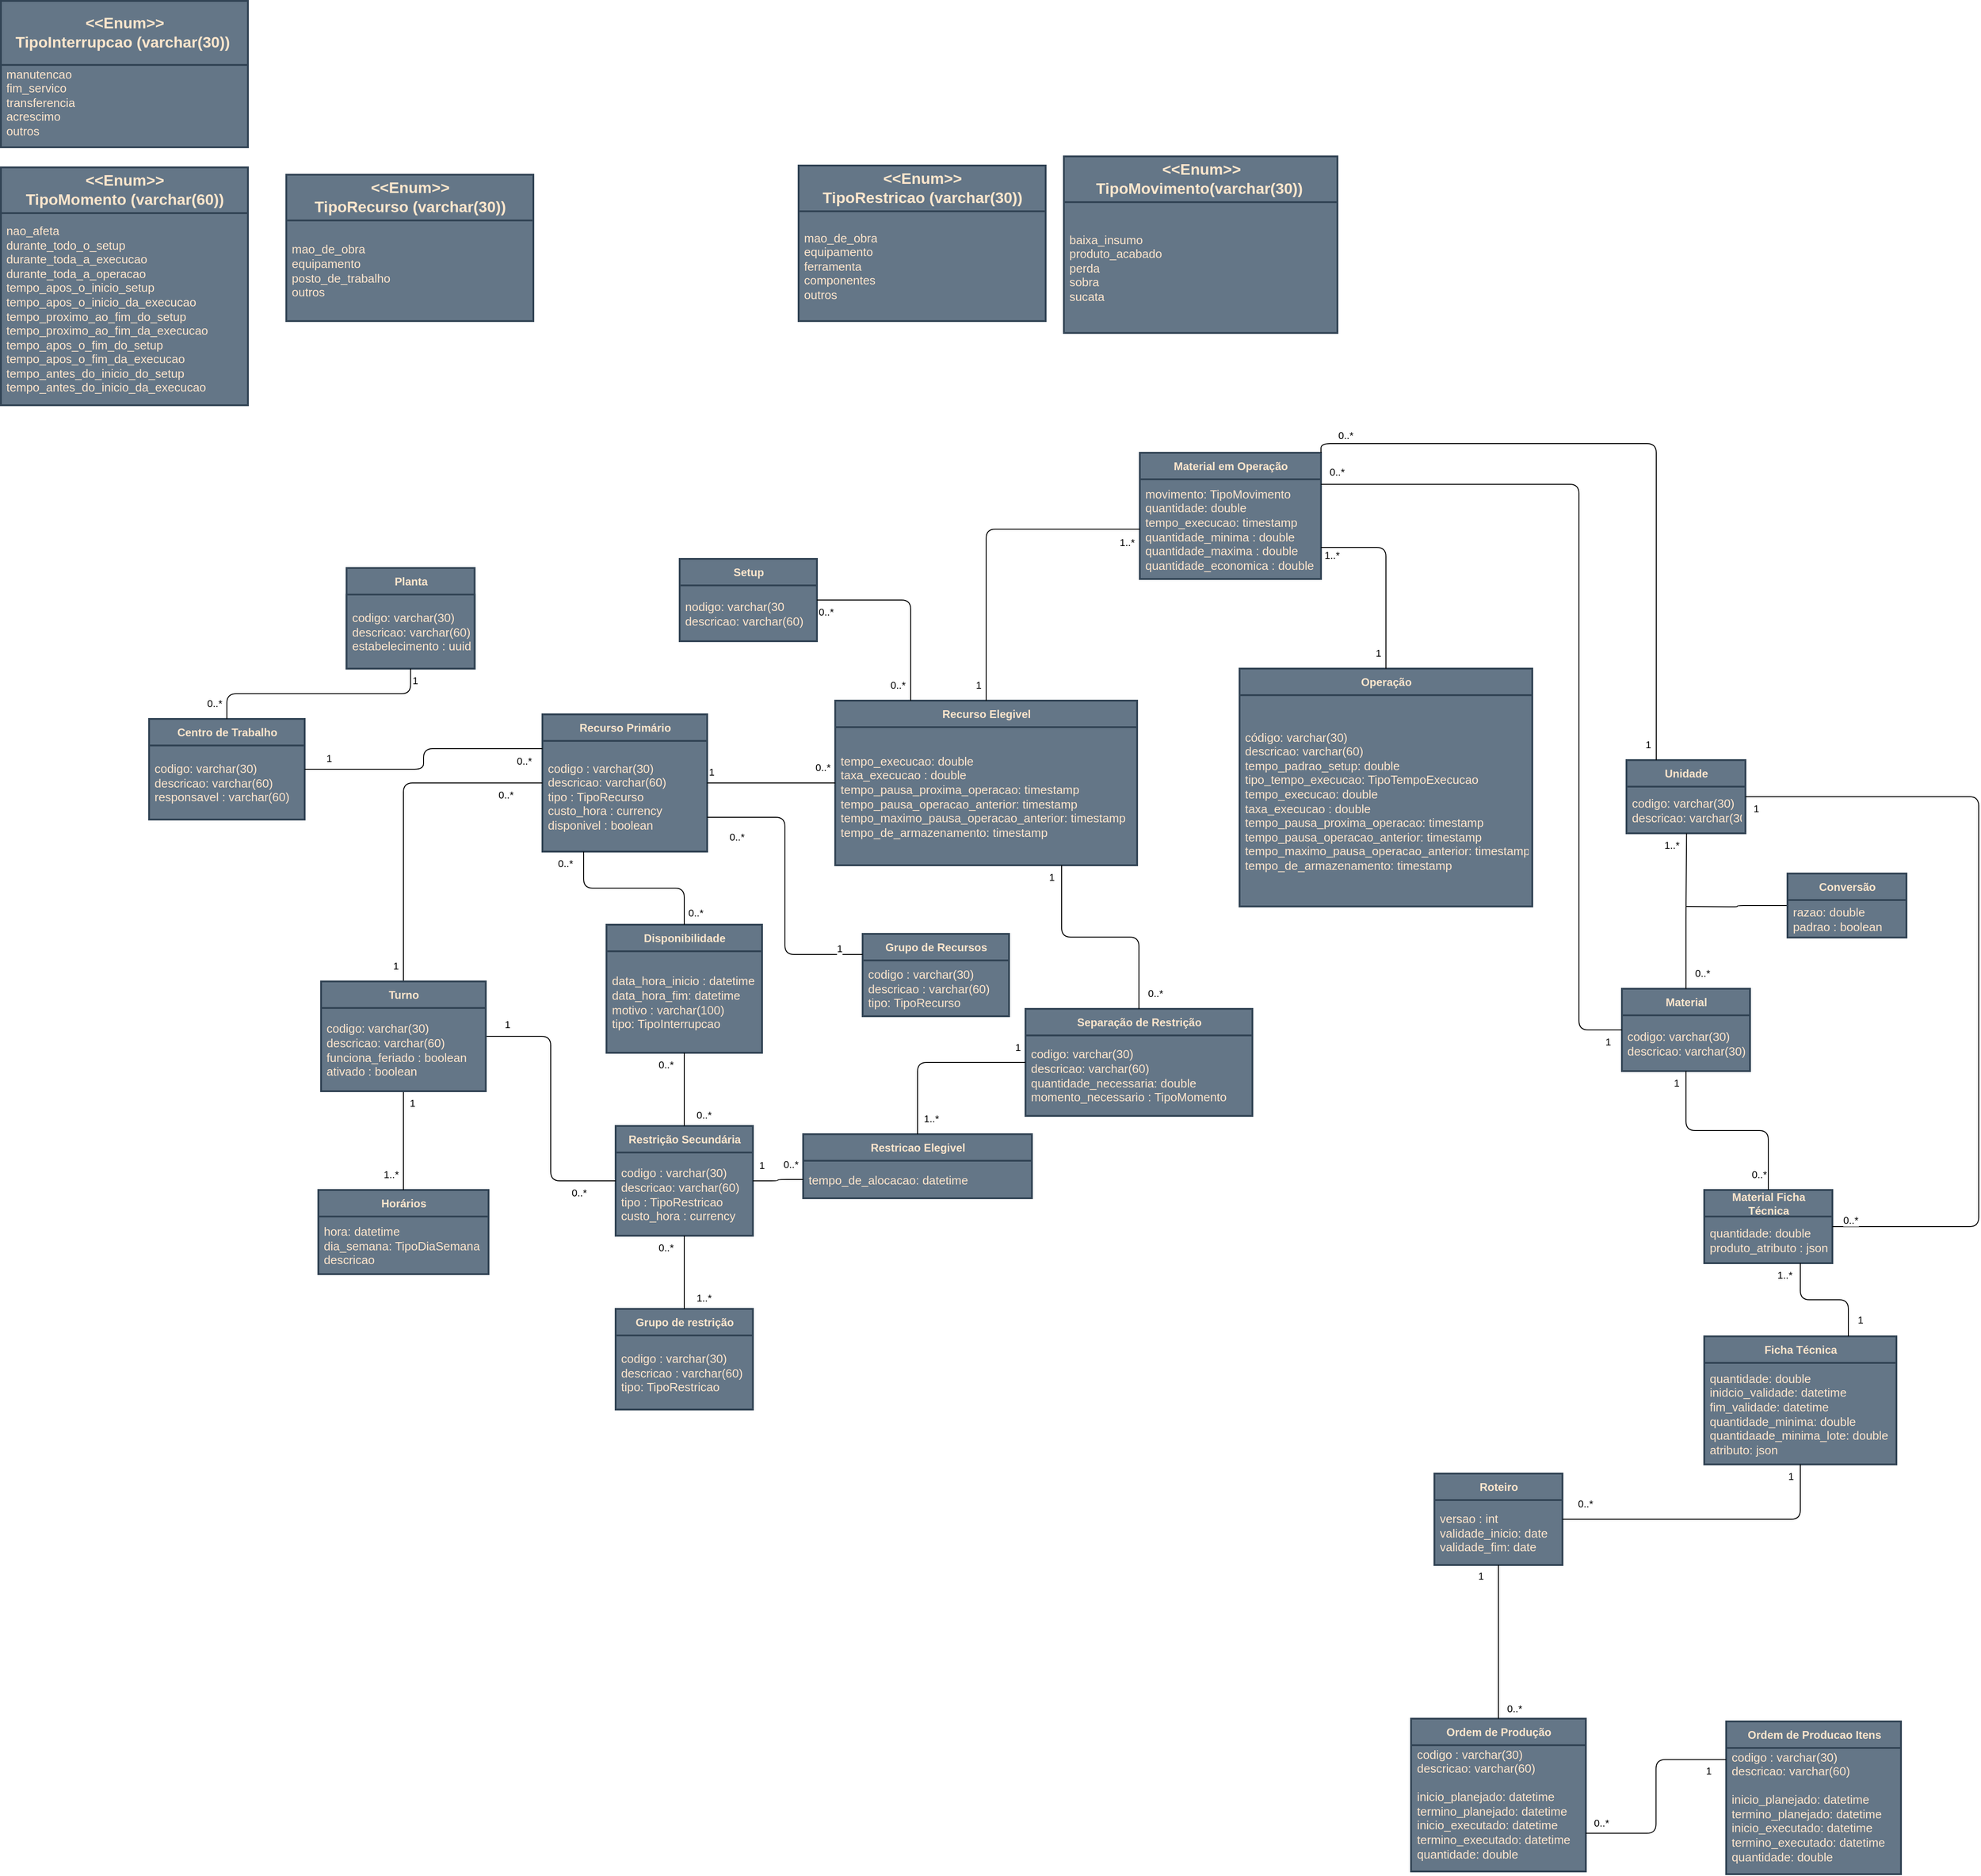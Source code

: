 <mxfile>
    <diagram id="ps7OQjv46sEzhSa04u_u" name="PCP">
        <mxGraphModel dx="1460" dy="1422" grid="0" gridSize="10" guides="1" tooltips="1" connect="1" arrows="1" fold="1" page="1" pageScale="1" pageWidth="827" pageHeight="1169" math="0" shadow="0">
            <root>
                <mxCell id="0"/>
                <mxCell id="1" parent="0"/>
                <mxCell id="6" value="Planta" style="swimlane;fontStyle=1;align=center;verticalAlign=middle;childLayout=stackLayout;horizontal=1;startSize=29;horizontalStack=0;resizeParent=1;resizeParentMax=0;resizeLast=0;collapsible=0;marginBottom=0;html=1;fillColor=#647687;strokeColor=#314354;strokeWidth=2;fontColor=#FFE6CC;" parent="1" vertex="1">
                    <mxGeometry x="5.83" y="150" width="140" height="110" as="geometry"/>
                </mxCell>
                <mxCell id="8" value="&lt;p style=&quot;font-size: 13px&quot;&gt;&lt;span data-lucid-type=&quot;application/vnd.lucid.text&quot; data-lucid-content=&quot;{&amp;quot;t&amp;quot;:&amp;quot;codigo: varchar(30)\ndescricao: varchar(60)\nestabelecimento : uuid&amp;quot;,&amp;quot;m&amp;quot;:[{&amp;quot;s&amp;quot;:0,&amp;quot;n&amp;quot;:&amp;quot;s&amp;quot;,&amp;quot;v&amp;quot;:22.444,&amp;quot;e&amp;quot;:65},{&amp;quot;s&amp;quot;:0,&amp;quot;n&amp;quot;:&amp;quot;c&amp;quot;,&amp;quot;v&amp;quot;:&amp;quot;000000ff&amp;quot;,&amp;quot;e&amp;quot;:65}]}&quot;&gt;&lt;span style=&quot;&quot;&gt;codigo: varchar(30)&lt;br&gt;&lt;/span&gt;&lt;span style=&quot;&quot;&gt;descricao: varchar(60)&lt;br&gt;&lt;/span&gt;&lt;span style=&quot;&quot;&gt;estabelecimento : uuid&lt;/span&gt;&lt;/span&gt;&lt;br&gt;&lt;/p&gt;" style="text;html=1;align=left;verticalAlign=middle;spacingLeft=4;spacingRight=4;overflow=hidden;rotatable=0;points=[[0,0.5],[1,0.5]];portConstraint=eastwest;fillColor=#647687;strokeColor=#314354;strokeWidth=2;fontColor=#FFE6CC;" parent="6" vertex="1">
                    <mxGeometry y="29" width="140" height="81" as="geometry"/>
                </mxCell>
                <mxCell id="11" value="Setup" style="swimlane;fontStyle=1;align=center;verticalAlign=middle;childLayout=stackLayout;horizontal=1;startSize=29;horizontalStack=0;resizeParent=1;resizeParentMax=0;resizeLast=0;collapsible=0;marginBottom=0;html=1;fillColor=#647687;strokeColor=#314354;strokeWidth=2;fontColor=#FFE6CC;" parent="1" vertex="1">
                    <mxGeometry x="370" y="140" width="150" height="90" as="geometry"/>
                </mxCell>
                <mxCell id="12" value="&lt;span data-lucid-type=&quot;application/vnd.lucid.text&quot; data-lucid-content=&quot;{&amp;quot;t&amp;quot;:&amp;quot;nodigo: varchar(30\ndescricao: varchar(60)\n&amp;quot;,&amp;quot;m&amp;quot;:[{&amp;quot;s&amp;quot;:0,&amp;quot;n&amp;quot;:&amp;quot;s&amp;quot;,&amp;quot;v&amp;quot;:22.444,&amp;quot;e&amp;quot;:42},{&amp;quot;s&amp;quot;:0,&amp;quot;n&amp;quot;:&amp;quot;c&amp;quot;,&amp;quot;v&amp;quot;:&amp;quot;000000ff&amp;quot;,&amp;quot;e&amp;quot;:42}]}&quot; style=&quot;font-size: 13px&quot;&gt;&lt;span style=&quot;&quot;&gt;nodigo: varchar(30&lt;br&gt;&lt;/span&gt;&lt;span style=&quot;&quot;&gt;descricao: varchar(60)&lt;br&gt;&lt;/span&gt;&lt;/span&gt;" style="text;html=1;align=left;verticalAlign=middle;spacingLeft=4;spacingRight=4;overflow=hidden;rotatable=0;points=[[0,0.5],[1,0.5]];portConstraint=eastwest;fillColor=#647687;strokeColor=#314354;strokeWidth=2;fontColor=#FFE6CC;" parent="11" vertex="1">
                    <mxGeometry y="29" width="150" height="61" as="geometry"/>
                </mxCell>
                <mxCell id="13" value="Disponibilidade" style="swimlane;fontStyle=1;align=center;verticalAlign=middle;childLayout=stackLayout;horizontal=1;startSize=29;horizontalStack=0;resizeParent=1;resizeParentMax=0;resizeLast=0;collapsible=0;marginBottom=0;html=1;fillColor=#647687;strokeColor=#314354;strokeWidth=2;fontColor=#FFE6CC;" parent="1" vertex="1">
                    <mxGeometry x="290" y="540" width="170" height="140" as="geometry"/>
                </mxCell>
                <mxCell id="14" value="&lt;span data-lucid-type=&quot;application/vnd.lucid.text&quot; data-lucid-content=&quot;{&amp;quot;t&amp;quot;:&amp;quot;data_hora_inicio : datetime\ndata_hora_fim: datetime\nmotivo : varchar(100)\ntipo: TipoInterrupcao&amp;quot;,&amp;quot;m&amp;quot;:[{&amp;quot;s&amp;quot;:0,&amp;quot;n&amp;quot;:&amp;quot;s&amp;quot;,&amp;quot;v&amp;quot;:22.444,&amp;quot;e&amp;quot;:95},{&amp;quot;s&amp;quot;:0,&amp;quot;n&amp;quot;:&amp;quot;c&amp;quot;,&amp;quot;v&amp;quot;:&amp;quot;000000ff&amp;quot;,&amp;quot;e&amp;quot;:95}]}&quot; style=&quot;font-size: 13px&quot;&gt;&lt;span style=&quot;&quot;&gt;data_hora_inicio : datetime&lt;br&gt;&lt;/span&gt;&lt;span style=&quot;&quot;&gt;data_hora_fim: datetime&lt;br&gt;&lt;/span&gt;&lt;span style=&quot;&quot;&gt;motivo : varchar(100)&lt;br&gt;&lt;/span&gt;&lt;span style=&quot;&quot;&gt;tipo: TipoInterrupcao&lt;/span&gt;&lt;/span&gt;" style="text;html=1;align=left;verticalAlign=middle;spacingLeft=4;spacingRight=4;overflow=hidden;rotatable=0;points=[[0,0.5],[1,0.5]];portConstraint=eastwest;fillColor=#647687;strokeColor=#314354;strokeWidth=2;fontColor=#FFE6CC;" parent="13" vertex="1">
                    <mxGeometry y="29" width="170" height="111" as="geometry"/>
                </mxCell>
                <mxCell id="15" value="Centro de Trabalho" style="swimlane;fontStyle=1;align=center;verticalAlign=middle;childLayout=stackLayout;horizontal=1;startSize=29;horizontalStack=0;resizeParent=1;resizeParentMax=0;resizeLast=0;collapsible=0;marginBottom=0;html=1;fillColor=#647687;strokeColor=#314354;strokeWidth=2;fontColor=#FFE6CC;" parent="1" vertex="1">
                    <mxGeometry x="-210" y="315" width="170" height="110" as="geometry"/>
                </mxCell>
                <mxCell id="16" value="&lt;span data-lucid-type=&quot;application/vnd.lucid.text&quot; data-lucid-content=&quot;{&amp;quot;t&amp;quot;:&amp;quot;codigo: varchar(30)\ndescricao: varchar(60)\nresponsavel : varchar(60)&amp;quot;,&amp;quot;m&amp;quot;:[{&amp;quot;s&amp;quot;:0,&amp;quot;n&amp;quot;:&amp;quot;s&amp;quot;,&amp;quot;v&amp;quot;:22.444,&amp;quot;e&amp;quot;:68},{&amp;quot;s&amp;quot;:0,&amp;quot;n&amp;quot;:&amp;quot;c&amp;quot;,&amp;quot;v&amp;quot;:&amp;quot;000000ff&amp;quot;,&amp;quot;e&amp;quot;:68}]}&quot; style=&quot;font-size: 13px&quot;&gt;&lt;span style=&quot;&quot;&gt;codigo: varchar(30)&lt;br&gt;&lt;/span&gt;&lt;span style=&quot;&quot;&gt;descricao: varchar(60)&lt;br&gt;&lt;/span&gt;&lt;span style=&quot;&quot;&gt;responsavel : varchar(60)&lt;/span&gt;&lt;/span&gt;" style="text;html=1;align=left;verticalAlign=middle;spacingLeft=4;spacingRight=4;overflow=hidden;rotatable=0;points=[[0,0.5],[1,0.5]];portConstraint=eastwest;fillColor=#647687;strokeColor=#314354;strokeWidth=2;fontColor=#FFE6CC;" parent="15" vertex="1">
                    <mxGeometry y="29" width="170" height="81" as="geometry"/>
                </mxCell>
                <mxCell id="17" value="Horários" style="swimlane;fontStyle=1;align=center;verticalAlign=middle;childLayout=stackLayout;horizontal=1;startSize=29;horizontalStack=0;resizeParent=1;resizeParentMax=0;resizeLast=0;collapsible=0;marginBottom=0;html=1;fillColor=#647687;strokeColor=#314354;strokeWidth=2;fontColor=#FFE6CC;" parent="1" vertex="1">
                    <mxGeometry x="-25" y="830" width="186" height="92" as="geometry"/>
                </mxCell>
                <mxCell id="18" value="&lt;span data-lucid-type=&quot;application/vnd.lucid.text&quot; data-lucid-content=&quot;{&amp;#34;t&amp;#34;:&amp;#34;hora: datetime\ntipo: TipoHorario&amp;#34;,&amp;#34;m&amp;#34;:[{&amp;#34;s&amp;#34;:0,&amp;#34;n&amp;#34;:&amp;#34;s&amp;#34;,&amp;#34;v&amp;#34;:22.444,&amp;#34;e&amp;#34;:32},{&amp;#34;s&amp;#34;:0,&amp;#34;n&amp;#34;:&amp;#34;c&amp;#34;,&amp;#34;v&amp;#34;:&amp;#34;000000ff&amp;#34;,&amp;#34;e&amp;#34;:32}]}&quot; style=&quot;font-size: 13px&quot;&gt;&lt;span&gt;hora: datetime&lt;br&gt;&lt;/span&gt;dia_semana: TipoDiaSemana&lt;span&gt;&lt;br&gt;descricao&lt;br&gt;&lt;/span&gt;&lt;/span&gt;" style="text;html=1;align=left;verticalAlign=middle;spacingLeft=4;spacingRight=4;overflow=hidden;rotatable=0;points=[[0,0.5],[1,0.5]];portConstraint=eastwest;fillColor=#647687;strokeColor=#314354;strokeWidth=2;fontColor=#FFE6CC;" parent="17" vertex="1">
                    <mxGeometry y="29" width="186" height="63" as="geometry"/>
                </mxCell>
                <mxCell id="19" value="Recurso Primário" style="swimlane;fontStyle=1;align=center;verticalAlign=middle;childLayout=stackLayout;horizontal=1;startSize=29;horizontalStack=0;resizeParent=1;resizeParentMax=0;resizeLast=0;collapsible=0;marginBottom=0;html=1;fillColor=#647687;strokeColor=#314354;strokeWidth=2;fontColor=#FFE6CC;" parent="1" vertex="1">
                    <mxGeometry x="220" y="310" width="180" height="150" as="geometry"/>
                </mxCell>
                <mxCell id="20" value="&lt;span data-lucid-type=&quot;application/vnd.lucid.text&quot; data-lucid-content=&quot;{&amp;quot;t&amp;quot;:&amp;quot;codigo :  varchar(30)\ndescricao: varchar(60)\ntipo : TipoRecurso\ncusto_hora : currency\ndisponivel : boolean&amp;quot;,&amp;quot;m&amp;quot;:[{&amp;quot;s&amp;quot;:0,&amp;quot;n&amp;quot;:&amp;quot;c&amp;quot;,&amp;quot;v&amp;quot;:&amp;quot;000000ff&amp;quot;,&amp;quot;e&amp;quot;:77},{&amp;quot;s&amp;quot;:0,&amp;quot;n&amp;quot;:&amp;quot;s&amp;quot;,&amp;quot;v&amp;quot;:22.444,&amp;quot;e&amp;quot;:77},{&amp;quot;s&amp;quot;:77,&amp;quot;n&amp;quot;:&amp;quot;s&amp;quot;,&amp;quot;v&amp;quot;:20.444,&amp;quot;e&amp;quot;:106},{&amp;quot;s&amp;quot;:77,&amp;quot;n&amp;quot;:&amp;quot;c&amp;quot;,&amp;quot;v&amp;quot;:&amp;quot;#000000ff&amp;quot;,&amp;quot;e&amp;quot;:106}]}&quot; style=&quot;font-size: 13px&quot;&gt;&lt;span style=&quot;&quot;&gt;codigo :  varchar(30)&lt;br&gt;&lt;/span&gt;&lt;span style=&quot;&quot;&gt;descricao: varchar(60)&lt;br&gt;&lt;/span&gt;&lt;span style=&quot;&quot;&gt;tipo : TipoRecurso&lt;br&gt;&lt;/span&gt;&lt;span style=&quot;&quot;&gt;custo_hora : &lt;/span&gt;&lt;span style=&quot;&quot;&gt;currency&lt;br&gt;&lt;/span&gt;&lt;span style=&quot;&quot;&gt;disponivel : boolean&lt;/span&gt;&lt;/span&gt;" style="text;html=1;align=left;verticalAlign=middle;spacingLeft=4;spacingRight=4;overflow=hidden;rotatable=0;points=[[0,0.5],[1,0.5]];portConstraint=eastwest;fillColor=#647687;strokeColor=#314354;strokeWidth=2;fontColor=#FFE6CC;" parent="19" vertex="1">
                    <mxGeometry y="29" width="180" height="121" as="geometry"/>
                </mxCell>
                <mxCell id="21" value="Grupo de Recursos" style="swimlane;fontStyle=1;align=center;verticalAlign=middle;childLayout=stackLayout;horizontal=1;startSize=29;horizontalStack=0;resizeParent=1;resizeParentMax=0;resizeLast=0;collapsible=0;marginBottom=0;html=1;fillColor=#647687;strokeColor=#314354;strokeWidth=2;fontColor=#FFE6CC;" parent="1" vertex="1">
                    <mxGeometry x="570" y="550" width="160" height="90" as="geometry"/>
                </mxCell>
                <mxCell id="22" value="&lt;span data-lucid-type=&quot;application/vnd.lucid.text&quot; data-lucid-content=&quot;{&amp;quot;t&amp;quot;:&amp;quot;codigo : varchar(30)\ndescricao : varchar(60)\ntipo: TipoRecurso&amp;quot;,&amp;quot;m&amp;quot;:[{&amp;quot;s&amp;quot;:0,&amp;quot;n&amp;quot;:&amp;quot;s&amp;quot;,&amp;quot;v&amp;quot;:22.444,&amp;quot;e&amp;quot;:62},{&amp;quot;s&amp;quot;:0,&amp;quot;n&amp;quot;:&amp;quot;c&amp;quot;,&amp;quot;v&amp;quot;:&amp;quot;000000ff&amp;quot;,&amp;quot;e&amp;quot;:62}]}&quot; style=&quot;font-size: 13px&quot;&gt;&lt;span style=&quot;&quot;&gt;codigo : varchar(30)&lt;br&gt;&lt;/span&gt;&lt;span style=&quot;&quot;&gt;descricao : varchar(60)&lt;br&gt;&lt;/span&gt;&lt;span style=&quot;&quot;&gt;tipo: TipoRecurso&lt;/span&gt;&lt;/span&gt;" style="text;html=1;align=left;verticalAlign=middle;spacingLeft=4;spacingRight=4;overflow=hidden;rotatable=0;points=[[0,0.5],[1,0.5]];portConstraint=eastwest;fillColor=#647687;strokeColor=#314354;strokeWidth=2;fontColor=#FFE6CC;" parent="21" vertex="1">
                    <mxGeometry y="29" width="160" height="61" as="geometry"/>
                </mxCell>
                <mxCell id="23" value="Restrição Secundária" style="swimlane;fontStyle=1;align=center;verticalAlign=middle;childLayout=stackLayout;horizontal=1;startSize=29;horizontalStack=0;resizeParent=1;resizeParentMax=0;resizeLast=0;collapsible=0;marginBottom=0;html=1;fillColor=#647687;strokeColor=#314354;strokeWidth=2;fontColor=#FFE6CC;" parent="1" vertex="1">
                    <mxGeometry x="300" y="760" width="150" height="120" as="geometry"/>
                </mxCell>
                <mxCell id="24" value="&lt;span data-lucid-type=&quot;application/vnd.lucid.text&quot; data-lucid-content=&quot;{&amp;#34;t&amp;#34;:&amp;#34;codigo :  varchar(30)\ndescricao: varchar(60)\ntipo : TipoRestricao\ncusto_hora : currency\ncusto: double&amp;#34;,&amp;#34;m&amp;#34;:[{&amp;#34;s&amp;#34;:0,&amp;#34;n&amp;#34;:&amp;#34;c&amp;#34;,&amp;#34;v&amp;#34;:&amp;#34;000000ff&amp;#34;,&amp;#34;e&amp;#34;:79},{&amp;#34;s&amp;#34;:0,&amp;#34;n&amp;#34;:&amp;#34;s&amp;#34;,&amp;#34;v&amp;#34;:22.444,&amp;#34;e&amp;#34;:79},{&amp;#34;s&amp;#34;:79,&amp;#34;n&amp;#34;:&amp;#34;s&amp;#34;,&amp;#34;v&amp;#34;:20.444,&amp;#34;e&amp;#34;:101},{&amp;#34;s&amp;#34;:79,&amp;#34;n&amp;#34;:&amp;#34;c&amp;#34;,&amp;#34;v&amp;#34;:&amp;#34;#000000ff&amp;#34;,&amp;#34;e&amp;#34;:101}]}&quot; style=&quot;font-size: 13px&quot;&gt;&lt;span&gt;codigo :  varchar(30)&lt;br&gt;&lt;/span&gt;&lt;span&gt;descricao: varchar(60)&lt;br&gt;&lt;/span&gt;&lt;span&gt;tipo : TipoRestricao&lt;br&gt;&lt;/span&gt;&lt;span&gt;custo_hora : &lt;/span&gt;&lt;span&gt;currency&lt;/span&gt;&lt;br&gt;&lt;/span&gt;" style="text;html=1;align=left;verticalAlign=middle;spacingLeft=4;spacingRight=4;overflow=hidden;rotatable=0;points=[[0,0.5],[1,0.5]];portConstraint=eastwest;fillColor=#647687;strokeColor=#314354;strokeWidth=2;fontColor=#FFE6CC;" parent="23" vertex="1">
                    <mxGeometry y="29" width="150" height="91" as="geometry"/>
                </mxCell>
                <mxCell id="27" value="Operação" style="swimlane;fontStyle=1;align=center;verticalAlign=middle;childLayout=stackLayout;horizontal=1;startSize=29;horizontalStack=0;resizeParent=1;resizeParentMax=0;resizeLast=0;collapsible=0;marginBottom=0;html=1;fillColor=#647687;strokeColor=#314354;strokeWidth=2;fontColor=#FFE6CC;" parent="1" vertex="1">
                    <mxGeometry x="982" y="260" width="320" height="260" as="geometry"/>
                </mxCell>
                <mxCell id="28" value="&lt;font style=&quot;font-size: 13px&quot;&gt;&lt;span data-lucid-type=&quot;application/vnd.lucid.text&quot; data-lucid-content=&quot;{&amp;#34;t&amp;#34;:&amp;#34;código: varchar(30)\ndescricao: varchar(60)\nquantidade_minima_producao : double\ntempo_execucao : timestamp\ntaxa_execucao: double\ntamanho_minimo: double\ntamanho_maximo: double\ncapacidade_de_uso?: double\n\n\n\n&amp;#34;,&amp;#34;m&amp;#34;:[{&amp;#34;s&amp;#34;:0,&amp;#34;n&amp;#34;:&amp;#34;s&amp;#34;,&amp;#34;v&amp;#34;:22.444,&amp;#34;e&amp;#34;:204},{&amp;#34;s&amp;#34;:0,&amp;#34;n&amp;#34;:&amp;#34;c&amp;#34;,&amp;#34;v&amp;#34;:&amp;#34;000000ff&amp;#34;,&amp;#34;e&amp;#34;:204}]}&quot;&gt;código: varchar(30)&lt;br&gt;descricao: varchar(60)&lt;br&gt;&lt;/span&gt;tempo_padrao_setup: double&lt;br&gt;tipo_tempo_execucao: TipoTempoExecucao&lt;br&gt;tempo_execucao: double&lt;br&gt;taxa_execucao : double&lt;br&gt;tempo_pausa_proxima_operacao: timestamp&lt;br&gt;tempo_pausa_operacao_anterior: timestamp&lt;br&gt;tempo_maximo_pausa_operacao_anterior: timestamp&lt;br&gt;tempo_de_armazenamento: timestamp&lt;br&gt;&lt;/font&gt;" style="text;html=1;align=left;verticalAlign=middle;spacingLeft=4;spacingRight=4;overflow=hidden;rotatable=0;points=[[0,0.5],[1,0.5]];portConstraint=eastwest;fillColor=#647687;strokeColor=#314354;strokeWidth=2;fontColor=#FFE6CC;" parent="27" vertex="1">
                    <mxGeometry y="29" width="320" height="231" as="geometry"/>
                </mxCell>
                <mxCell id="29" value="Material" style="swimlane;fontStyle=1;align=center;verticalAlign=middle;childLayout=stackLayout;horizontal=1;startSize=29;horizontalStack=0;resizeParent=1;resizeParentMax=0;resizeLast=0;collapsible=0;marginBottom=0;html=1;fillColor=#647687;strokeColor=#314354;strokeWidth=2;fontColor=#FFE6CC;" parent="1" vertex="1">
                    <mxGeometry x="1400" y="610" width="140" height="90" as="geometry"/>
                </mxCell>
                <mxCell id="30" value="&lt;span data-lucid-type=&quot;application/vnd.lucid.text&quot; data-lucid-content=&quot;{&amp;quot;t&amp;quot;:&amp;quot;codigo: varchar(30)\ndescricao: varchar(30)\n&amp;quot;,&amp;quot;m&amp;quot;:[{&amp;quot;s&amp;quot;:0,&amp;quot;n&amp;quot;:&amp;quot;c&amp;quot;,&amp;quot;v&amp;quot;:&amp;quot;000000ff&amp;quot;,&amp;quot;e&amp;quot;:43},{&amp;quot;s&amp;quot;:0,&amp;quot;n&amp;quot;:&amp;quot;s&amp;quot;,&amp;quot;v&amp;quot;:22.444,&amp;quot;e&amp;quot;:43}]}&quot; style=&quot;font-size: 13px&quot;&gt;&lt;span style=&quot;&quot;&gt;codigo: varchar(30)&lt;br&gt;&lt;/span&gt;&lt;span style=&quot;&quot;&gt;descricao: varchar(30)&lt;br&gt;&lt;/span&gt;&lt;/span&gt;" style="text;html=1;align=left;verticalAlign=middle;spacingLeft=4;spacingRight=4;overflow=hidden;rotatable=0;points=[[0,0.5],[1,0.5]];portConstraint=eastwest;fillColor=#647687;strokeColor=#314354;strokeWidth=2;fontColor=#FFE6CC;" parent="29" vertex="1">
                    <mxGeometry y="29" width="140" height="61" as="geometry"/>
                </mxCell>
                <mxCell id="31" value="Grupo de restrição" style="swimlane;fontStyle=1;align=center;verticalAlign=middle;childLayout=stackLayout;horizontal=1;startSize=29;horizontalStack=0;resizeParent=1;resizeParentMax=0;resizeLast=0;collapsible=0;marginBottom=0;html=1;fillColor=#647687;strokeColor=#314354;strokeWidth=2;fontColor=#FFE6CC;" parent="1" vertex="1">
                    <mxGeometry x="300" y="960" width="150" height="110" as="geometry"/>
                </mxCell>
                <mxCell id="32" value="&lt;span data-lucid-type=&quot;application/vnd.lucid.text&quot; data-lucid-content=&quot;{&amp;quot;t&amp;quot;:&amp;quot;codigo : varchar(30)\ndescricao : varchar(60)\ntipo: TipoRestricao&amp;quot;,&amp;quot;m&amp;quot;:[{&amp;quot;s&amp;quot;:0,&amp;quot;n&amp;quot;:&amp;quot;s&amp;quot;,&amp;quot;v&amp;quot;:22.444,&amp;quot;e&amp;quot;:64},{&amp;quot;s&amp;quot;:0,&amp;quot;n&amp;quot;:&amp;quot;c&amp;quot;,&amp;quot;v&amp;quot;:&amp;quot;000000ff&amp;quot;,&amp;quot;e&amp;quot;:64}]}&quot; style=&quot;font-size: 13px&quot;&gt;&lt;span style=&quot;&quot;&gt;codigo : varchar(30)&lt;br&gt;&lt;/span&gt;&lt;span style=&quot;&quot;&gt;descricao : varchar(60)&lt;br&gt;&lt;/span&gt;&lt;span style=&quot;&quot;&gt;tipo: TipoRestricao&lt;/span&gt;&lt;/span&gt;" style="text;html=1;align=left;verticalAlign=middle;spacingLeft=4;spacingRight=4;overflow=hidden;rotatable=0;points=[[0,0.5],[1,0.5]];portConstraint=eastwest;fillColor=#647687;strokeColor=#314354;strokeWidth=2;fontColor=#FFE6CC;" parent="31" vertex="1">
                    <mxGeometry y="29" width="150" height="81" as="geometry"/>
                </mxCell>
                <mxCell id="33" value="Recurso Elegivel" style="swimlane;fontStyle=1;align=center;verticalAlign=middle;childLayout=stackLayout;horizontal=1;startSize=29;horizontalStack=0;resizeParent=1;resizeParentMax=0;resizeLast=0;collapsible=0;marginBottom=0;html=1;fillColor=#647687;strokeColor=#314354;strokeWidth=2;fontColor=#FFE6CC;" parent="1" vertex="1">
                    <mxGeometry x="540" y="295" width="330" height="180" as="geometry"/>
                </mxCell>
                <mxCell id="34" value="&lt;font style=&quot;font-size: 13px&quot;&gt;tempo_execucao: double&lt;br&gt;taxa_execucao : double&lt;br&gt;tempo_pausa_proxima_operacao: timestamp&lt;br&gt;tempo_pausa_operacao_anterior: timestamp&lt;br&gt;tempo_maximo_pausa_operacao_anterior: timestamp&lt;br&gt;tempo_de_armazenamento: timestamp&lt;br&gt;&lt;/font&gt;" style="text;html=1;align=left;verticalAlign=middle;spacingLeft=4;spacingRight=4;overflow=hidden;rotatable=0;points=[[0,0.5],[1,0.5]];portConstraint=eastwest;fillColor=#647687;strokeColor=#314354;strokeWidth=2;fontColor=#FFE6CC;" parent="33" vertex="1">
                    <mxGeometry y="29" width="330" height="151" as="geometry"/>
                </mxCell>
                <mxCell id="37" value="Separação de Restrição" style="swimlane;fontStyle=1;align=center;verticalAlign=middle;childLayout=stackLayout;horizontal=1;startSize=29;horizontalStack=0;resizeParent=1;resizeParentMax=0;resizeLast=0;collapsible=0;marginBottom=0;html=1;fillColor=#647687;strokeColor=#314354;strokeWidth=2;fontColor=#FFE6CC;" parent="1" vertex="1">
                    <mxGeometry x="748" y="632" width="248" height="117" as="geometry"/>
                </mxCell>
                <mxCell id="38" value="&lt;font style=&quot;font-size: 13px&quot;&gt;&lt;span&gt;codigo: varchar(30)&lt;br&gt;descricao: varchar(60)&lt;br&gt;quantidade_necessaria: double&lt;br&gt;&lt;/span&gt;&lt;span&gt;momento_necessario : TipoMomento&lt;/span&gt;&lt;/font&gt;&lt;font style=&quot;font-size: 13px&quot;&gt;&lt;br&gt;&lt;/font&gt;" style="text;html=1;align=left;verticalAlign=middle;spacingLeft=4;spacingRight=4;overflow=hidden;rotatable=0;points=[[0,0.5],[1,0.5]];portConstraint=eastwest;fillColor=#647687;strokeColor=#314354;strokeWidth=2;fontColor=#FFE6CC;" parent="37" vertex="1">
                    <mxGeometry y="29" width="248" height="88" as="geometry"/>
                </mxCell>
                <mxCell id="40" value="Restricao Elegivel" style="swimlane;fontStyle=1;align=center;verticalAlign=middle;childLayout=stackLayout;horizontal=1;startSize=29;horizontalStack=0;resizeParent=1;resizeParentMax=0;resizeLast=0;collapsible=0;marginBottom=0;html=1;fillColor=#647687;strokeColor=#314354;strokeWidth=2;fontColor=#FFE6CC;" parent="1" vertex="1">
                    <mxGeometry x="505" y="769" width="250" height="70" as="geometry"/>
                </mxCell>
                <mxCell id="41" value="&lt;font&gt;&lt;font&gt;&lt;span style=&quot;font-size: 13px&quot;&gt;tempo_de_alocacao: datetime&lt;/span&gt;&lt;/font&gt;&lt;br&gt;&lt;/font&gt;" style="text;html=1;align=left;verticalAlign=middle;spacingLeft=4;spacingRight=4;overflow=hidden;rotatable=0;points=[[0,0.5],[1,0.5]];portConstraint=eastwest;fillColor=#647687;strokeColor=#314354;strokeWidth=2;fontColor=#FFE6CC;" parent="40" vertex="1">
                    <mxGeometry y="29" width="250" height="41" as="geometry"/>
                </mxCell>
                <mxCell id="42" value="Material Ficha &lt;br&gt;Técnica" style="swimlane;fontStyle=1;align=center;verticalAlign=middle;childLayout=stackLayout;horizontal=1;startSize=29;horizontalStack=0;resizeParent=1;resizeParentMax=0;resizeLast=0;collapsible=0;marginBottom=0;html=1;fillColor=#647687;strokeColor=#314354;strokeWidth=2;fontColor=#FFE6CC;" parent="1" vertex="1">
                    <mxGeometry x="1490" y="830" width="140" height="80" as="geometry"/>
                </mxCell>
                <mxCell id="43" value="&lt;font style=&quot;font-size: 13px&quot;&gt;&lt;span data-lucid-type=&quot;application/vnd.lucid.text&quot; data-lucid-content=&quot;{&amp;quot;t&amp;quot;:&amp;quot;quantidade: double\nproduto_atributo : json&amp;quot;,&amp;quot;m&amp;quot;:[{&amp;quot;s&amp;quot;:0,&amp;quot;n&amp;quot;:&amp;quot;s&amp;quot;,&amp;quot;v&amp;quot;:22.444,&amp;quot;e&amp;quot;:42},{&amp;quot;s&amp;quot;:0,&amp;quot;n&amp;quot;:&amp;quot;c&amp;quot;,&amp;quot;v&amp;quot;:&amp;quot;000000ff&amp;quot;,&amp;quot;e&amp;quot;:42}]}&quot;&gt;&lt;span style=&quot;&quot;&gt;quantidade: double&lt;br&gt;&lt;/span&gt;&lt;span style=&quot;&quot;&gt;produto_atributo : json&lt;/span&gt;&lt;/span&gt;&lt;br&gt;&lt;/font&gt;" style="text;html=1;align=left;verticalAlign=middle;spacingLeft=4;spacingRight=4;overflow=hidden;rotatable=0;points=[[0,0.5],[1,0.5]];portConstraint=eastwest;fillColor=#647687;strokeColor=#314354;strokeWidth=2;fontColor=#FFE6CC;" parent="42" vertex="1">
                    <mxGeometry y="29" width="140" height="51" as="geometry"/>
                </mxCell>
                <mxCell id="44" value="Ficha Técnica" style="swimlane;fontStyle=1;align=center;verticalAlign=middle;childLayout=stackLayout;horizontal=1;startSize=29;horizontalStack=0;resizeParent=1;resizeParentMax=0;resizeLast=0;collapsible=0;marginBottom=0;html=1;fillColor=#647687;strokeColor=#314354;strokeWidth=2;fontColor=#FFE6CC;" parent="1" vertex="1">
                    <mxGeometry x="1490" y="990" width="210" height="140" as="geometry"/>
                </mxCell>
                <mxCell id="45" value="&lt;font style=&quot;font-size: 13px&quot;&gt;&lt;span data-lucid-type=&quot;application/vnd.lucid.text&quot; data-lucid-content=&quot;{&amp;quot;t&amp;quot;:&amp;quot;quantidade: double\ninidcio_validade: datetime\nfim_validade: datetime\nquantidade_minima: double\nquantidaade_minima_lote: double\natributo: json&amp;quot;,&amp;quot;m&amp;quot;:[{&amp;quot;s&amp;quot;:0,&amp;quot;n&amp;quot;:&amp;quot;s&amp;quot;,&amp;quot;v&amp;quot;:22.444,&amp;quot;e&amp;quot;:141},{&amp;quot;s&amp;quot;:0,&amp;quot;n&amp;quot;:&amp;quot;c&amp;quot;,&amp;quot;v&amp;quot;:&amp;quot;000000ff&amp;quot;,&amp;quot;e&amp;quot;:141}]}&quot;&gt;&lt;span style=&quot;&quot;&gt;quantidade: double&lt;br&gt;&lt;/span&gt;&lt;span style=&quot;&quot;&gt;inidcio_validade: datetime&lt;br&gt;&lt;/span&gt;&lt;span style=&quot;&quot;&gt;fim_validade: datetime&lt;br&gt;&lt;/span&gt;&lt;span style=&quot;&quot;&gt;quantidade_minima: double&lt;br&gt;&lt;/span&gt;&lt;span style=&quot;&quot;&gt;quantidaade_minima_lote: double&lt;br&gt;&lt;/span&gt;&lt;span style=&quot;&quot;&gt;atributo: json&lt;/span&gt;&lt;/span&gt;&lt;br&gt;&lt;/font&gt;" style="text;html=1;align=left;verticalAlign=middle;spacingLeft=4;spacingRight=4;overflow=hidden;rotatable=0;points=[[0,0.5],[1,0.5]];portConstraint=eastwest;fillColor=#647687;strokeColor=#314354;strokeWidth=2;fontColor=#FFE6CC;" parent="44" vertex="1">
                    <mxGeometry y="29" width="210" height="111" as="geometry"/>
                </mxCell>
                <mxCell id="49" value="Unidade" style="swimlane;fontStyle=1;align=center;verticalAlign=middle;childLayout=stackLayout;horizontal=1;startSize=29;horizontalStack=0;resizeParent=1;resizeParentMax=0;resizeLast=0;collapsible=0;marginBottom=0;html=1;fillColor=#647687;strokeColor=#314354;strokeWidth=2;fontColor=#FFE6CC;" parent="1" vertex="1">
                    <mxGeometry x="1405" y="360" width="130" height="80" as="geometry"/>
                </mxCell>
                <mxCell id="50" value="&lt;span data-lucid-type=&quot;application/vnd.lucid.text&quot; data-lucid-content=&quot;{&amp;quot;t&amp;quot;:&amp;quot;codigo: varchar(30)\ndescricao: varchar(30)&amp;quot;,&amp;quot;m&amp;quot;:[{&amp;quot;s&amp;quot;:0,&amp;quot;n&amp;quot;:&amp;quot;s&amp;quot;,&amp;quot;v&amp;quot;:22.444,&amp;quot;e&amp;quot;:42},{&amp;quot;s&amp;quot;:0,&amp;quot;n&amp;quot;:&amp;quot;c&amp;quot;,&amp;quot;v&amp;quot;:&amp;quot;000000ff&amp;quot;,&amp;quot;e&amp;quot;:42}]}&quot; style=&quot;font-size: 13px&quot;&gt;&lt;span style=&quot;&quot;&gt;codigo: varchar(30)&lt;br&gt;&lt;/span&gt;&lt;span style=&quot;&quot;&gt;descricao: varchar(30)&lt;/span&gt;&lt;/span&gt;" style="text;html=1;align=left;verticalAlign=middle;spacingLeft=4;spacingRight=4;overflow=hidden;rotatable=0;points=[[0,0.5],[1,0.5]];portConstraint=eastwest;fillColor=#647687;strokeColor=#314354;strokeWidth=2;fontColor=#FFE6CC;" parent="49" vertex="1">
                    <mxGeometry y="29" width="130" height="51" as="geometry"/>
                </mxCell>
                <mxCell id="142" style="edgeStyle=orthogonalEdgeStyle;shape=connector;rounded=1;sketch=0;jumpStyle=none;html=1;labelBackgroundColor=default;fontFamily=Helvetica;fontSize=11;fontColor=default;startArrow=none;startFill=0;endArrow=none;endFill=0;startSize=14;endSize=12;targetPerimeterSpacing=0;strokeColor=default;" parent="1" source="51" edge="1">
                    <mxGeometry relative="1" as="geometry">
                        <mxPoint x="1470" y="520" as="targetPoint"/>
                    </mxGeometry>
                </mxCell>
                <mxCell id="51" value="Conversão" style="swimlane;fontStyle=1;align=center;verticalAlign=middle;childLayout=stackLayout;horizontal=1;startSize=29;horizontalStack=0;resizeParent=1;resizeParentMax=0;resizeLast=0;collapsible=0;marginBottom=0;html=1;fillColor=#647687;strokeColor=#314354;strokeWidth=2;fontColor=#FFE6CC;" parent="1" vertex="1">
                    <mxGeometry x="1581" y="484" width="130" height="70" as="geometry"/>
                </mxCell>
                <mxCell id="52" value="&lt;font style=&quot;font-size: 13px&quot;&gt;&lt;span data-lucid-type=&quot;application/vnd.lucid.text&quot; data-lucid-content=&quot;{&amp;quot;t&amp;quot;:&amp;quot;razao: double\npadrao : boolean\n&amp;quot;,&amp;quot;m&amp;quot;:[{&amp;quot;s&amp;quot;:0,&amp;quot;n&amp;quot;:&amp;quot;s&amp;quot;,&amp;quot;v&amp;quot;:22.444,&amp;quot;e&amp;quot;:31},{&amp;quot;s&amp;quot;:0,&amp;quot;n&amp;quot;:&amp;quot;c&amp;quot;,&amp;quot;v&amp;quot;:&amp;quot;000000ff&amp;quot;,&amp;quot;e&amp;quot;:31}]}&quot;&gt;&lt;span style=&quot;&quot;&gt;razao: double&lt;br&gt;&lt;/span&gt;&lt;span style=&quot;&quot;&gt;padrao : boolean&lt;/span&gt;&lt;/span&gt;&lt;/font&gt;" style="text;html=1;align=left;verticalAlign=middle;spacingLeft=4;spacingRight=4;overflow=hidden;rotatable=0;points=[[0,0.5],[1,0.5]];portConstraint=eastwest;fillColor=#647687;strokeColor=#314354;strokeWidth=2;fontColor=#FFE6CC;" parent="51" vertex="1">
                    <mxGeometry y="29" width="130" height="41" as="geometry"/>
                </mxCell>
                <mxCell id="57" value="Material em Operação" style="swimlane;fontStyle=1;align=center;verticalAlign=middle;childLayout=stackLayout;horizontal=1;startSize=29;horizontalStack=0;resizeParent=1;resizeParentMax=0;resizeLast=0;collapsible=0;marginBottom=0;html=1;fillColor=#647687;strokeColor=#314354;strokeWidth=2;fontColor=#FFE6CC;" parent="1" vertex="1">
                    <mxGeometry x="873" y="24" width="198" height="138" as="geometry"/>
                </mxCell>
                <mxCell id="58" value="&lt;font style=&quot;font-size: 13px&quot;&gt;&lt;span data-lucid-type=&quot;application/vnd.lucid.text&quot; data-lucid-content=&quot;{&amp;#34;t&amp;#34;:&amp;#34;tipo: TipoMaterialUsado\nquantidade: double\n&amp;#34;,&amp;#34;m&amp;#34;:[{&amp;#34;s&amp;#34;:0,&amp;#34;n&amp;#34;:&amp;#34;s&amp;#34;,&amp;#34;v&amp;#34;:21.333,&amp;#34;e&amp;#34;:43},{&amp;#34;s&amp;#34;:0,&amp;#34;n&amp;#34;:&amp;#34;c&amp;#34;,&amp;#34;v&amp;#34;:&amp;#34;#000000ff&amp;#34;,&amp;#34;e&amp;#34;:43}]}&quot;&gt;&lt;span&gt;movimento: TipoMovimento&lt;/span&gt;&lt;span&gt;&lt;br&gt;&lt;/span&gt;&lt;span&gt;quantidade: double&lt;br&gt;&lt;/span&gt;tempo_execucao: timestamp&lt;br&gt;quantidade_minima : double&lt;br&gt;quantidade_maxima : double&lt;br&gt;&lt;span&gt;quantidade_economica : double&lt;br&gt;&lt;/span&gt;&lt;/span&gt;&lt;/font&gt;" style="text;html=1;align=left;verticalAlign=middle;spacingLeft=4;spacingRight=4;overflow=hidden;rotatable=0;points=[[0,0.5],[1,0.5]];portConstraint=eastwest;fillColor=#647687;strokeColor=#314354;strokeWidth=2;fontColor=#FFE6CC;" parent="57" vertex="1">
                    <mxGeometry y="29" width="198" height="109" as="geometry"/>
                </mxCell>
                <mxCell id="59" value="Roteiro" style="swimlane;fontStyle=1;align=center;verticalAlign=middle;childLayout=stackLayout;horizontal=1;startSize=29;horizontalStack=0;resizeParent=1;resizeParentMax=0;resizeLast=0;collapsible=0;marginBottom=0;html=1;fillColor=#647687;strokeColor=#314354;strokeWidth=2;fontColor=#FFE6CC;" parent="1" vertex="1">
                    <mxGeometry x="1195" y="1140" width="140" height="100" as="geometry"/>
                </mxCell>
                <mxCell id="60" value="&lt;font style=&quot;font-size: 13px&quot;&gt;&lt;span data-lucid-type=&quot;application/vnd.lucid.text&quot; data-lucid-content=&quot;{&amp;quot;t&amp;quot;:&amp;quot;versao : int\nvalidade_inicio: date\nvalidade_fim: date\n&amp;quot;,&amp;quot;m&amp;quot;:[{&amp;quot;s&amp;quot;:0,&amp;quot;n&amp;quot;:&amp;quot;s&amp;quot;,&amp;quot;v&amp;quot;:22.444,&amp;quot;e&amp;quot;:54},{&amp;quot;s&amp;quot;:0,&amp;quot;n&amp;quot;:&amp;quot;c&amp;quot;,&amp;quot;v&amp;quot;:&amp;quot;000000ff&amp;quot;,&amp;quot;e&amp;quot;:54}]}&quot;&gt;&lt;span style=&quot;&quot;&gt;versao : int&lt;br&gt;&lt;/span&gt;&lt;span style=&quot;&quot;&gt;validade_inicio: date&lt;br&gt;&lt;/span&gt;&lt;span style=&quot;&quot;&gt;validade_fim: date&lt;/span&gt;&lt;/span&gt;&lt;br&gt;&lt;/font&gt;" style="text;html=1;align=left;verticalAlign=middle;spacingLeft=4;spacingRight=4;overflow=hidden;rotatable=0;points=[[0,0.5],[1,0.5]];portConstraint=eastwest;fillColor=#647687;strokeColor=#314354;strokeWidth=2;fontColor=#FFE6CC;" parent="59" vertex="1">
                    <mxGeometry y="29" width="140" height="71" as="geometry"/>
                </mxCell>
                <mxCell id="81" value="" style="endArrow=none;endSize=12;startArrow=none;startSize=14;startFill=0;edgeStyle=orthogonalEdgeStyle;sketch=0;targetPerimeterSpacing=0;strokeColor=default;jumpStyle=none;exitX=0.5;exitY=1;exitDx=0;exitDy=0;entryX=0.5;entryY=0;entryDx=0;entryDy=0;endFill=0;spacingRight=0;spacing=2;html=1;" parent="1" source="6" target="15" edge="1">
                    <mxGeometry x="-0.015" y="30" relative="1" as="geometry">
                        <mxPoint x="-349.17" y="130" as="sourcePoint"/>
                        <mxPoint x="-214.17" y="279.5" as="targetPoint"/>
                        <mxPoint as="offset"/>
                    </mxGeometry>
                </mxCell>
                <mxCell id="82" value="1" style="edgeLabel;resizable=0;html=1;align=left;verticalAlign=top;" parent="81" connectable="0" vertex="1">
                    <mxGeometry x="-1" relative="1" as="geometry"/>
                </mxCell>
                <mxCell id="83" value="0..*&lt;br&gt;" style="edgeLabel;resizable=0;html=1;align=right;verticalAlign=top;rotation=0;" parent="81" connectable="0" vertex="1">
                    <mxGeometry x="1" relative="1" as="geometry">
                        <mxPoint x="-5" y="-30" as="offset"/>
                    </mxGeometry>
                </mxCell>
                <mxCell id="84" value="" style="endArrow=none;endSize=12;startArrow=none;startSize=14;startFill=0;sketch=0;targetPerimeterSpacing=0;strokeColor=default;jumpStyle=none;entryX=0.5;entryY=0;entryDx=0;entryDy=0;endFill=0;spacingRight=0;spacing=2;html=1;exitX=0;exitY=0.5;exitDx=0;exitDy=0;edgeStyle=orthogonalEdgeStyle;" parent="1" source="19" target="200" edge="1">
                    <mxGeometry relative="1" as="geometry">
                        <mxPoint x="300" y="490" as="sourcePoint"/>
                        <mxPoint x="147.48" y="610" as="targetPoint"/>
                    </mxGeometry>
                </mxCell>
                <mxCell id="85" value="0..*" style="edgeLabel;resizable=0;html=1;align=left;verticalAlign=top;" parent="84" connectable="0" vertex="1">
                    <mxGeometry x="-1" relative="1" as="geometry">
                        <mxPoint x="-50" as="offset"/>
                    </mxGeometry>
                </mxCell>
                <mxCell id="86" value="1" style="edgeLabel;resizable=0;html=1;align=right;verticalAlign=top;rotation=0;" parent="84" connectable="0" vertex="1">
                    <mxGeometry x="1" relative="1" as="geometry">
                        <mxPoint x="-5" y="-30" as="offset"/>
                    </mxGeometry>
                </mxCell>
                <mxCell id="87" value="" style="endArrow=none;endSize=12;startArrow=none;startSize=14;startFill=0;edgeStyle=orthogonalEdgeStyle;sketch=0;targetPerimeterSpacing=0;strokeColor=default;jumpStyle=none;exitX=0.5;exitY=1;exitDx=0;exitDy=0;entryX=0.5;entryY=0;entryDx=0;entryDy=0;endFill=0;spacingRight=0;spacing=2;html=1;" parent="1" source="200" target="17" edge="1">
                    <mxGeometry x="-0.015" y="30" relative="1" as="geometry">
                        <mxPoint x="95.83" y="735" as="sourcePoint"/>
                        <mxPoint x="95.83" y="845" as="targetPoint"/>
                        <mxPoint as="offset"/>
                    </mxGeometry>
                </mxCell>
                <mxCell id="88" value="1&lt;br&gt;" style="edgeLabel;resizable=0;html=1;align=left;verticalAlign=top;" parent="87" connectable="0" vertex="1">
                    <mxGeometry x="-1" relative="1" as="geometry">
                        <mxPoint x="5" as="offset"/>
                    </mxGeometry>
                </mxCell>
                <mxCell id="89" value="1..*" style="edgeLabel;resizable=0;html=1;align=right;verticalAlign=top;rotation=0;" parent="87" connectable="0" vertex="1">
                    <mxGeometry x="1" relative="1" as="geometry">
                        <mxPoint x="-5" y="-30" as="offset"/>
                    </mxGeometry>
                </mxCell>
                <mxCell id="90" value="" style="endArrow=none;endSize=12;startArrow=none;startSize=14;startFill=0;edgeStyle=orthogonalEdgeStyle;sketch=0;targetPerimeterSpacing=0;strokeColor=default;jumpStyle=none;entryX=1;entryY=0.5;entryDx=0;entryDy=0;endFill=0;spacingRight=0;spacing=2;html=1;exitX=0;exitY=0.25;exitDx=0;exitDy=0;" parent="1" source="19" target="15" edge="1">
                    <mxGeometry x="-0.015" y="30" relative="1" as="geometry">
                        <mxPoint x="380" y="360" as="sourcePoint"/>
                        <mxPoint x="165" y="370" as="targetPoint"/>
                        <mxPoint as="offset"/>
                    </mxGeometry>
                </mxCell>
                <mxCell id="91" value="0..*&lt;br&gt;" style="edgeLabel;resizable=0;html=1;align=left;verticalAlign=top;" parent="90" connectable="0" vertex="1">
                    <mxGeometry x="-1" relative="1" as="geometry">
                        <mxPoint x="-30" as="offset"/>
                    </mxGeometry>
                </mxCell>
                <mxCell id="92" value="1" style="edgeLabel;resizable=0;html=1;align=right;verticalAlign=top;rotation=0;" parent="90" connectable="0" vertex="1">
                    <mxGeometry x="1" relative="1" as="geometry">
                        <mxPoint x="30" y="-25" as="offset"/>
                    </mxGeometry>
                </mxCell>
                <mxCell id="93" value="" style="endArrow=none;endSize=12;startArrow=none;startSize=14;startFill=0;edgeStyle=orthogonalEdgeStyle;sketch=0;targetPerimeterSpacing=0;strokeColor=default;jumpStyle=none;endFill=0;spacingRight=0;spacing=2;html=1;exitX=0;exitY=0.25;exitDx=0;exitDy=0;entryX=1;entryY=0.75;entryDx=0;entryDy=0;" parent="1" source="21" target="19" edge="1">
                    <mxGeometry x="-0.015" y="30" relative="1" as="geometry">
                        <mxPoint x="390.0" y="425" as="sourcePoint"/>
                        <mxPoint x="570" y="380" as="targetPoint"/>
                        <mxPoint as="offset"/>
                    </mxGeometry>
                </mxCell>
                <mxCell id="94" value="1" style="edgeLabel;resizable=0;html=1;align=left;verticalAlign=top;" parent="93" connectable="0" vertex="1">
                    <mxGeometry x="-1" relative="1" as="geometry">
                        <mxPoint x="-30" y="-20" as="offset"/>
                    </mxGeometry>
                </mxCell>
                <mxCell id="95" value="0..*" style="edgeLabel;resizable=0;html=1;align=right;verticalAlign=top;rotation=0;" parent="93" connectable="0" vertex="1">
                    <mxGeometry x="1" relative="1" as="geometry">
                        <mxPoint x="41" y="8" as="offset"/>
                    </mxGeometry>
                </mxCell>
                <mxCell id="97" value="" style="endArrow=none;endSize=12;startArrow=none;startSize=14;startFill=0;edgeStyle=orthogonalEdgeStyle;sketch=0;targetPerimeterSpacing=0;strokeColor=default;jumpStyle=none;entryX=0.5;entryY=0;entryDx=0;entryDy=0;endFill=0;spacingRight=0;spacing=2;html=1;exitX=0.25;exitY=1;exitDx=0;exitDy=0;" parent="1" source="19" target="13" edge="1">
                    <mxGeometry x="-0.015" y="30" relative="1" as="geometry">
                        <mxPoint x="320" y="450" as="sourcePoint"/>
                        <mxPoint x="260.0" y="435" as="targetPoint"/>
                        <mxPoint as="offset"/>
                    </mxGeometry>
                </mxCell>
                <mxCell id="98" value="0..*&lt;br&gt;" style="edgeLabel;resizable=0;html=1;align=left;verticalAlign=top;" parent="97" connectable="0" vertex="1">
                    <mxGeometry x="-1" relative="1" as="geometry">
                        <mxPoint x="-30" as="offset"/>
                    </mxGeometry>
                </mxCell>
                <mxCell id="99" value="0..*" style="edgeLabel;resizable=0;html=1;align=right;verticalAlign=top;rotation=0;" parent="97" connectable="0" vertex="1">
                    <mxGeometry x="1" relative="1" as="geometry">
                        <mxPoint x="21" y="-26" as="offset"/>
                    </mxGeometry>
                </mxCell>
                <mxCell id="100" value="" style="endArrow=none;endSize=12;startArrow=none;startSize=14;startFill=0;edgeStyle=orthogonalEdgeStyle;sketch=0;targetPerimeterSpacing=0;strokeColor=default;jumpStyle=none;entryX=0.5;entryY=0;entryDx=0;entryDy=0;endFill=0;spacingRight=0;spacing=2;html=1;exitX=0.5;exitY=1;exitDx=0;exitDy=0;" parent="1" source="13" target="23" edge="1">
                    <mxGeometry x="-0.015" y="30" relative="1" as="geometry">
                        <mxPoint x="400" y="700" as="sourcePoint"/>
                        <mxPoint x="270.0" y="445" as="targetPoint"/>
                        <mxPoint as="offset"/>
                    </mxGeometry>
                </mxCell>
                <mxCell id="101" value="0..*&lt;br&gt;" style="edgeLabel;resizable=0;html=1;align=left;verticalAlign=top;" parent="100" connectable="0" vertex="1">
                    <mxGeometry x="-1" relative="1" as="geometry">
                        <mxPoint x="-30" as="offset"/>
                    </mxGeometry>
                </mxCell>
                <mxCell id="102" value="0..*" style="edgeLabel;resizable=0;html=1;align=right;verticalAlign=top;rotation=0;" parent="100" connectable="0" vertex="1">
                    <mxGeometry x="1" relative="1" as="geometry">
                        <mxPoint x="30" y="-25" as="offset"/>
                    </mxGeometry>
                </mxCell>
                <mxCell id="113" value="" style="endArrow=none;endSize=12;startArrow=none;startSize=14;startFill=0;edgeStyle=orthogonalEdgeStyle;sketch=0;targetPerimeterSpacing=0;strokeColor=default;jumpStyle=none;entryX=0.5;entryY=0;entryDx=0;entryDy=0;endFill=0;spacingRight=0;spacing=2;html=1;exitX=0.5;exitY=1;exitDx=0;exitDy=0;" parent="1" source="23" target="31" edge="1">
                    <mxGeometry x="-0.015" y="30" relative="1" as="geometry">
                        <mxPoint x="490" y="900" as="sourcePoint"/>
                        <mxPoint x="490" y="980" as="targetPoint"/>
                        <mxPoint as="offset"/>
                    </mxGeometry>
                </mxCell>
                <mxCell id="114" value="0..*&lt;br&gt;" style="edgeLabel;resizable=0;html=1;align=left;verticalAlign=top;" parent="113" connectable="0" vertex="1">
                    <mxGeometry x="-1" relative="1" as="geometry">
                        <mxPoint x="-30" as="offset"/>
                    </mxGeometry>
                </mxCell>
                <mxCell id="115" value="1..*" style="edgeLabel;resizable=0;html=1;align=right;verticalAlign=top;rotation=0;" parent="113" connectable="0" vertex="1">
                    <mxGeometry x="1" relative="1" as="geometry">
                        <mxPoint x="30" y="-25" as="offset"/>
                    </mxGeometry>
                </mxCell>
                <mxCell id="119" value="" style="endArrow=none;endSize=12;startArrow=none;startSize=14;startFill=0;edgeStyle=orthogonalEdgeStyle;sketch=0;targetPerimeterSpacing=0;strokeColor=default;jumpStyle=none;exitX=1;exitY=0.75;exitDx=0;exitDy=0;entryX=0.5;entryY=0;entryDx=0;entryDy=0;endFill=0;spacingRight=0;spacing=2;html=1;" parent="1" source="57" target="27" edge="1">
                    <mxGeometry x="-0.015" y="30" relative="1" as="geometry">
                        <mxPoint x="800" y="250" as="sourcePoint"/>
                        <mxPoint x="935" y="399.5" as="targetPoint"/>
                        <mxPoint as="offset"/>
                    </mxGeometry>
                </mxCell>
                <mxCell id="120" value="1..*" style="edgeLabel;resizable=0;html=1;align=left;verticalAlign=top;" parent="119" connectable="0" vertex="1">
                    <mxGeometry x="-1" relative="1" as="geometry">
                        <mxPoint x="2" y="-5" as="offset"/>
                    </mxGeometry>
                </mxCell>
                <mxCell id="121" value="1" style="edgeLabel;resizable=0;html=1;align=right;verticalAlign=top;rotation=0;" parent="119" connectable="0" vertex="1">
                    <mxGeometry x="1" relative="1" as="geometry">
                        <mxPoint x="-5" y="-30" as="offset"/>
                    </mxGeometry>
                </mxCell>
                <mxCell id="126" value="" style="endArrow=none;endSize=12;startArrow=none;startSize=14;startFill=0;edgeStyle=orthogonalEdgeStyle;sketch=0;targetPerimeterSpacing=0;strokeColor=default;jumpStyle=none;exitX=1;exitY=0.5;exitDx=0;exitDy=0;entryX=0;entryY=0.5;entryDx=0;entryDy=0;endFill=0;spacingRight=0;spacing=2;html=1;" parent="1" source="19" target="33" edge="1">
                    <mxGeometry x="-0.015" y="30" relative="1" as="geometry">
                        <mxPoint x="590" y="260.5" as="sourcePoint"/>
                        <mxPoint x="697" y="260" as="targetPoint"/>
                        <mxPoint as="offset"/>
                    </mxGeometry>
                </mxCell>
                <mxCell id="127" value="1" style="edgeLabel;resizable=0;html=1;align=left;verticalAlign=top;" parent="126" connectable="0" vertex="1">
                    <mxGeometry x="-1" relative="1" as="geometry">
                        <mxPoint y="-25" as="offset"/>
                    </mxGeometry>
                </mxCell>
                <mxCell id="128" value="0..*" style="edgeLabel;resizable=0;html=1;align=right;verticalAlign=top;rotation=0;" parent="126" connectable="0" vertex="1">
                    <mxGeometry x="1" relative="1" as="geometry">
                        <mxPoint x="-5" y="-30" as="offset"/>
                    </mxGeometry>
                </mxCell>
                <mxCell id="129" value="" style="endArrow=none;endSize=12;startArrow=none;startSize=14;startFill=0;edgeStyle=orthogonalEdgeStyle;sketch=0;targetPerimeterSpacing=0;strokeColor=default;jumpStyle=none;exitX=0.5;exitY=0;exitDx=0;exitDy=0;entryX=0.75;entryY=1;entryDx=0;entryDy=0;endFill=0;spacingRight=0;spacing=2;html=1;" parent="1" source="37" target="33" edge="1">
                    <mxGeometry x="-0.015" y="30" relative="1" as="geometry">
                        <mxPoint x="880" y="425" as="sourcePoint"/>
                        <mxPoint x="987" y="424.5" as="targetPoint"/>
                        <mxPoint as="offset"/>
                    </mxGeometry>
                </mxCell>
                <mxCell id="130" value="0..*" style="edgeLabel;resizable=0;html=1;align=left;verticalAlign=top;" parent="129" connectable="0" vertex="1">
                    <mxGeometry x="-1" relative="1" as="geometry">
                        <mxPoint x="8" y="-30" as="offset"/>
                    </mxGeometry>
                </mxCell>
                <mxCell id="131" value="1" style="edgeLabel;resizable=0;html=1;align=right;verticalAlign=top;rotation=0;" parent="129" connectable="0" vertex="1">
                    <mxGeometry x="1" relative="1" as="geometry">
                        <mxPoint x="-7" as="offset"/>
                    </mxGeometry>
                </mxCell>
                <mxCell id="132" value="" style="endArrow=none;endSize=12;startArrow=none;startSize=14;startFill=0;edgeStyle=orthogonalEdgeStyle;sketch=0;targetPerimeterSpacing=0;strokeColor=default;jumpStyle=none;exitX=0.5;exitY=0;exitDx=0;exitDy=0;entryX=0;entryY=0.5;entryDx=0;entryDy=0;endFill=0;spacingRight=0;spacing=2;html=1;" parent="1" source="40" target="37" edge="1">
                    <mxGeometry x="-0.015" y="30" relative="1" as="geometry">
                        <mxPoint x="890" y="435" as="sourcePoint"/>
                        <mxPoint x="997" y="434.5" as="targetPoint"/>
                        <mxPoint as="offset"/>
                    </mxGeometry>
                </mxCell>
                <mxCell id="133" value="1..*" style="edgeLabel;resizable=0;html=1;align=left;verticalAlign=top;" parent="132" connectable="0" vertex="1">
                    <mxGeometry x="-1" relative="1" as="geometry">
                        <mxPoint x="5" y="-30" as="offset"/>
                    </mxGeometry>
                </mxCell>
                <mxCell id="134" value="1" style="edgeLabel;resizable=0;html=1;align=right;verticalAlign=top;rotation=0;" parent="132" connectable="0" vertex="1">
                    <mxGeometry x="1" relative="1" as="geometry">
                        <mxPoint x="-5" y="-30" as="offset"/>
                    </mxGeometry>
                </mxCell>
                <mxCell id="135" value="" style="endArrow=none;endSize=12;startArrow=none;startSize=14;startFill=0;edgeStyle=orthogonalEdgeStyle;sketch=0;targetPerimeterSpacing=0;strokeColor=default;jumpStyle=none;entryX=0;entryY=0.5;entryDx=0;entryDy=0;endFill=0;spacingRight=0;spacing=2;html=1;exitX=1;exitY=0.5;exitDx=0;exitDy=0;" parent="1" source="23" target="41" edge="1">
                    <mxGeometry x="-0.015" y="30" relative="1" as="geometry">
                        <mxPoint x="610" y="740" as="sourcePoint"/>
                        <mxPoint x="947" y="625" as="targetPoint"/>
                        <mxPoint as="offset"/>
                    </mxGeometry>
                </mxCell>
                <mxCell id="136" value="1" style="edgeLabel;resizable=0;html=1;align=left;verticalAlign=top;" parent="135" connectable="0" vertex="1">
                    <mxGeometry x="-1" relative="1" as="geometry">
                        <mxPoint x="5" y="-30" as="offset"/>
                    </mxGeometry>
                </mxCell>
                <mxCell id="137" value="0..*" style="edgeLabel;resizable=0;html=1;align=right;verticalAlign=top;rotation=0;" parent="135" connectable="0" vertex="1">
                    <mxGeometry x="1" relative="1" as="geometry">
                        <mxPoint x="-5" y="-30" as="offset"/>
                    </mxGeometry>
                </mxCell>
                <mxCell id="139" value="" style="endArrow=none;endSize=12;startArrow=none;startSize=14;startFill=0;edgeStyle=orthogonalEdgeStyle;sketch=0;targetPerimeterSpacing=0;strokeColor=default;jumpStyle=none;exitX=0.5;exitY=0;exitDx=0;exitDy=0;entryX=0.505;entryY=1.003;entryDx=0;entryDy=0;endFill=0;spacingRight=0;spacing=2;html=1;entryPerimeter=0;" parent="1" source="29" target="50" edge="1">
                    <mxGeometry x="-0.015" y="30" relative="1" as="geometry">
                        <mxPoint x="935" y="620" as="sourcePoint"/>
                        <mxPoint x="1067" y="480" as="targetPoint"/>
                        <mxPoint as="offset"/>
                    </mxGeometry>
                </mxCell>
                <mxCell id="140" value="0..*" style="edgeLabel;resizable=0;html=1;align=left;verticalAlign=top;" parent="139" connectable="0" vertex="1">
                    <mxGeometry x="-1" relative="1" as="geometry">
                        <mxPoint x="8" y="-30" as="offset"/>
                    </mxGeometry>
                </mxCell>
                <mxCell id="141" value="1..*" style="edgeLabel;resizable=0;html=1;align=right;verticalAlign=top;rotation=0;" parent="139" connectable="0" vertex="1">
                    <mxGeometry x="1" relative="1" as="geometry">
                        <mxPoint x="-7" as="offset"/>
                    </mxGeometry>
                </mxCell>
                <mxCell id="143" value="" style="endArrow=none;endSize=12;startArrow=none;startSize=14;startFill=0;edgeStyle=orthogonalEdgeStyle;sketch=0;targetPerimeterSpacing=0;strokeColor=default;jumpStyle=none;entryX=1;entryY=0.25;entryDx=0;entryDy=0;endFill=0;spacingRight=0;spacing=2;html=1;exitX=0;exitY=0.5;exitDx=0;exitDy=0;" parent="1" source="29" target="57" edge="1">
                    <mxGeometry x="-0.015" y="30" relative="1" as="geometry">
                        <mxPoint x="1410" y="560" as="sourcePoint"/>
                        <mxPoint x="1077" y="490" as="targetPoint"/>
                        <mxPoint as="offset"/>
                        <Array as="points">
                            <mxPoint x="1353" y="655"/>
                            <mxPoint x="1353" y="58"/>
                        </Array>
                    </mxGeometry>
                </mxCell>
                <mxCell id="144" value="1&lt;br&gt;" style="edgeLabel;resizable=0;html=1;align=left;verticalAlign=top;" parent="143" connectable="0" vertex="1">
                    <mxGeometry x="-1" relative="1" as="geometry">
                        <mxPoint x="-20" as="offset"/>
                    </mxGeometry>
                </mxCell>
                <mxCell id="145" value="0..*" style="edgeLabel;resizable=0;html=1;align=right;verticalAlign=top;rotation=0;" parent="143" connectable="0" vertex="1">
                    <mxGeometry x="1" relative="1" as="geometry">
                        <mxPoint x="26" y="-27" as="offset"/>
                    </mxGeometry>
                </mxCell>
                <mxCell id="150" value="" style="endArrow=none;endSize=12;startArrow=none;startSize=14;startFill=0;edgeStyle=orthogonalEdgeStyle;sketch=0;targetPerimeterSpacing=0;strokeColor=default;jumpStyle=none;entryX=0.5;entryY=1;entryDx=0;entryDy=0;endFill=0;spacingRight=0;spacing=2;html=1;exitX=0.5;exitY=0;exitDx=0;exitDy=0;" parent="1" source="42" target="29" edge="1">
                    <mxGeometry x="-0.015" y="30" relative="1" as="geometry">
                        <mxPoint x="1420" y="675" as="sourcePoint"/>
                        <mxPoint x="1306" y="650" as="targetPoint"/>
                        <mxPoint as="offset"/>
                    </mxGeometry>
                </mxCell>
                <mxCell id="151" value="0..*" style="edgeLabel;resizable=0;html=1;align=left;verticalAlign=top;" parent="150" connectable="0" vertex="1">
                    <mxGeometry x="-1" relative="1" as="geometry">
                        <mxPoint x="-20" y="-30" as="offset"/>
                    </mxGeometry>
                </mxCell>
                <mxCell id="152" value="1" style="edgeLabel;resizable=0;html=1;align=right;verticalAlign=top;rotation=0;" parent="150" connectable="0" vertex="1">
                    <mxGeometry x="1" relative="1" as="geometry">
                        <mxPoint x="-7" as="offset"/>
                    </mxGeometry>
                </mxCell>
                <mxCell id="153" value="" style="endArrow=none;endSize=12;startArrow=none;startSize=14;startFill=0;edgeStyle=orthogonalEdgeStyle;sketch=0;targetPerimeterSpacing=0;strokeColor=default;jumpStyle=none;endFill=0;spacingRight=0;spacing=2;html=1;exitX=1;exitY=0;exitDx=0;exitDy=0;entryX=0.25;entryY=0;entryDx=0;entryDy=0;" parent="1" source="57" target="49" edge="1">
                    <mxGeometry x="-0.015" y="30" relative="1" as="geometry">
                        <mxPoint x="1251" y="540" as="sourcePoint"/>
                        <mxPoint x="1157" y="400" as="targetPoint"/>
                        <mxPoint as="offset"/>
                    </mxGeometry>
                </mxCell>
                <mxCell id="154" value="0..*&lt;br&gt;" style="edgeLabel;resizable=0;html=1;align=left;verticalAlign=top;" parent="153" connectable="0" vertex="1">
                    <mxGeometry x="-1" relative="1" as="geometry">
                        <mxPoint x="17" y="-32" as="offset"/>
                    </mxGeometry>
                </mxCell>
                <mxCell id="155" value="1" style="edgeLabel;resizable=0;html=1;align=right;verticalAlign=top;rotation=0;" parent="153" connectable="0" vertex="1">
                    <mxGeometry x="1" relative="1" as="geometry">
                        <mxPoint x="-5" y="-30" as="offset"/>
                    </mxGeometry>
                </mxCell>
                <mxCell id="156" value="" style="endArrow=none;endSize=12;startArrow=none;startSize=14;startFill=0;edgeStyle=orthogonalEdgeStyle;sketch=0;targetPerimeterSpacing=0;strokeColor=default;jumpStyle=none;entryX=0.75;entryY=0;entryDx=0;entryDy=0;endFill=0;spacingRight=0;spacing=2;html=1;exitX=0.75;exitY=1;exitDx=0;exitDy=0;" parent="1" source="42" target="44" edge="1">
                    <mxGeometry x="-0.015" y="30" relative="1" as="geometry">
                        <mxPoint x="1420" y="840" as="sourcePoint"/>
                        <mxPoint x="1480" y="710" as="targetPoint"/>
                        <mxPoint as="offset"/>
                    </mxGeometry>
                </mxCell>
                <mxCell id="157" value="1..*&lt;br&gt;" style="edgeLabel;resizable=0;html=1;align=left;verticalAlign=top;" parent="156" connectable="0" vertex="1">
                    <mxGeometry x="-1" relative="1" as="geometry">
                        <mxPoint x="-27" as="offset"/>
                    </mxGeometry>
                </mxCell>
                <mxCell id="158" value="1" style="edgeLabel;resizable=0;html=1;align=right;verticalAlign=top;rotation=0;" parent="156" connectable="0" vertex="1">
                    <mxGeometry x="1" relative="1" as="geometry">
                        <mxPoint x="17" y="-31" as="offset"/>
                    </mxGeometry>
                </mxCell>
                <mxCell id="159" value="" style="endArrow=none;endSize=12;startArrow=none;startSize=14;startFill=0;edgeStyle=orthogonalEdgeStyle;sketch=0;targetPerimeterSpacing=0;strokeColor=default;jumpStyle=none;entryX=0.5;entryY=1;entryDx=0;entryDy=0;endFill=0;spacingRight=0;spacing=2;html=1;exitX=1;exitY=0.5;exitDx=0;exitDy=0;" parent="1" source="59" target="44" edge="1">
                    <mxGeometry x="-0.015" y="30" relative="1" as="geometry">
                        <mxPoint x="1580" y="850" as="sourcePoint"/>
                        <mxPoint x="1490" y="720" as="targetPoint"/>
                        <mxPoint as="offset"/>
                    </mxGeometry>
                </mxCell>
                <mxCell id="160" value="0..*" style="edgeLabel;resizable=0;html=1;align=left;verticalAlign=top;" parent="159" connectable="0" vertex="1">
                    <mxGeometry x="-1" relative="1" as="geometry">
                        <mxPoint x="15" y="-30" as="offset"/>
                    </mxGeometry>
                </mxCell>
                <mxCell id="161" value="1" style="edgeLabel;resizable=0;html=1;align=right;verticalAlign=top;rotation=0;" parent="159" connectable="0" vertex="1">
                    <mxGeometry x="1" relative="1" as="geometry">
                        <mxPoint x="-7" as="offset"/>
                    </mxGeometry>
                </mxCell>
                <mxCell id="165" value="" style="endArrow=none;endSize=12;startArrow=none;startSize=14;startFill=0;edgeStyle=orthogonalEdgeStyle;sketch=0;targetPerimeterSpacing=0;strokeColor=default;jumpStyle=none;endFill=0;spacingRight=0;spacing=2;html=1;exitX=1;exitY=0.5;exitDx=0;exitDy=0;entryX=1;entryY=0.5;entryDx=0;entryDy=0;" parent="1" source="42" target="49" edge="1">
                    <mxGeometry x="-0.015" y="30" relative="1" as="geometry">
                        <mxPoint x="1296" y="540" as="sourcePoint"/>
                        <mxPoint x="1415" y="424.5" as="targetPoint"/>
                        <mxPoint as="offset"/>
                        <Array as="points">
                            <mxPoint x="1790" y="870"/>
                            <mxPoint x="1790" y="400"/>
                        </Array>
                    </mxGeometry>
                </mxCell>
                <mxCell id="166" value="0..*&lt;br&gt;" style="edgeLabel;resizable=0;html=1;align=left;verticalAlign=top;" parent="165" connectable="0" vertex="1">
                    <mxGeometry x="-1" relative="1" as="geometry">
                        <mxPoint x="10" y="-20" as="offset"/>
                    </mxGeometry>
                </mxCell>
                <mxCell id="167" value="1" style="edgeLabel;resizable=0;html=1;align=right;verticalAlign=top;rotation=0;" parent="165" connectable="0" vertex="1">
                    <mxGeometry x="1" relative="1" as="geometry">
                        <mxPoint x="15" as="offset"/>
                    </mxGeometry>
                </mxCell>
                <mxCell id="RtV7ilFXeOjnN-bV-1fG-174" value="&lt;span data-lucid-type=&quot;application/vnd.lucid.text&quot; data-lucid-content=&quot;{&amp;#34;t&amp;#34;:&amp;#34;&amp;lt;&amp;lt;Enum&amp;gt;&amp;gt;\nTipoRecurso (varchar(30))&amp;#34;,&amp;#34;m&amp;#34;:[{&amp;#34;s&amp;#34;:0,&amp;#34;n&amp;#34;:&amp;#34;b&amp;#34;,&amp;#34;v&amp;#34;:true,&amp;#34;e&amp;#34;:34},{&amp;#34;s&amp;#34;:0,&amp;#34;n&amp;#34;:&amp;#34;s&amp;#34;,&amp;#34;v&amp;#34;:22.444,&amp;#34;e&amp;#34;:34}]}&quot;&gt;&lt;span style=&quot;font-size: 16.833px&quot;&gt;&amp;lt;&amp;lt;Enum&amp;gt;&amp;gt;&lt;br&gt;&lt;/span&gt;&lt;span style=&quot;font-size: 16.833px&quot;&gt;TipoRecurso (varchar(30))&lt;/span&gt;&lt;/span&gt;" style="swimlane;fontStyle=1;align=center;verticalAlign=middle;childLayout=stackLayout;horizontal=1;startSize=50;horizontalStack=0;resizeParent=1;resizeParentMax=0;resizeLast=0;collapsible=0;marginBottom=0;html=1;fillColor=#647687;strokeColor=#314354;strokeWidth=2;fontColor=#FFE6CC;" parent="1" vertex="1">
                    <mxGeometry x="-60" y="-280" width="270" height="160" as="geometry"/>
                </mxCell>
                <mxCell id="RtV7ilFXeOjnN-bV-1fG-175" value="&lt;font style=&quot;font-size: 13px&quot;&gt;&lt;span data-lucid-type=&quot;application/vnd.lucid.text&quot; data-lucid-content=&quot;{&amp;quot;t&amp;quot;:&amp;quot;mao_de_obra\nequipamento\nposto_de_trabalho\noutros&amp;quot;,&amp;quot;m&amp;quot;:[{&amp;quot;s&amp;quot;:0,&amp;quot;n&amp;quot;:&amp;quot;c&amp;quot;,&amp;quot;v&amp;quot;:&amp;quot;#000000ff&amp;quot;,&amp;quot;e&amp;quot;:48},{&amp;quot;s&amp;quot;:0,&amp;quot;n&amp;quot;:&amp;quot;s&amp;quot;,&amp;quot;v&amp;quot;:20.444,&amp;quot;e&amp;quot;:48}]}&quot; style=&quot;font-size: 13px;&quot;&gt;&lt;span style=&quot;font-size: 13px;&quot;&gt;mao_de_obra&lt;br style=&quot;font-size: 13px;&quot;&gt;&lt;/span&gt;&lt;span style=&quot;font-size: 13px;&quot;&gt;equipamento&lt;br style=&quot;font-size: 13px;&quot;&gt;&lt;/span&gt;&lt;span style=&quot;font-size: 13px;&quot;&gt;posto_de_trabalho&lt;br style=&quot;font-size: 13px;&quot;&gt;&lt;/span&gt;&lt;span style=&quot;font-size: 13px;&quot;&gt;outros&lt;/span&gt;&lt;/span&gt;&lt;br style=&quot;font-size: 13px;&quot;&gt;&lt;/font&gt;" style="text;html=1;align=left;verticalAlign=middle;spacingLeft=4;spacingRight=4;overflow=hidden;rotatable=0;points=[[0,0.5],[1,0.5]];portConstraint=eastwest;fillColor=#647687;strokeColor=#314354;strokeWidth=2;fontColor=#FFE6CC;fontSize=13;" parent="RtV7ilFXeOjnN-bV-1fG-174" vertex="1">
                    <mxGeometry y="50" width="270" height="110" as="geometry"/>
                </mxCell>
                <mxCell id="RtV7ilFXeOjnN-bV-1fG-176" value="&#10;&#10;&lt;span data-lucid-type=&quot;application/vnd.lucid.text&quot; data-lucid-content=&quot;{&amp;quot;t&amp;quot;:&amp;quot;&lt;&lt;Enum&gt;&gt;\nTipoRestricao (varchar(30))&amp;quot;,&amp;quot;m&amp;quot;:[{&amp;quot;s&amp;quot;:0,&amp;quot;n&amp;quot;:&amp;quot;b&amp;quot;,&amp;quot;v&amp;quot;:true,&amp;quot;e&amp;quot;:36},{&amp;quot;s&amp;quot;:0,&amp;quot;n&amp;quot;:&amp;quot;s&amp;quot;,&amp;quot;v&amp;quot;:22.444,&amp;quot;e&amp;quot;:36}]}&quot;&gt;&lt;span style=&quot;font-weight: bold ; font-size: 16.833px&quot;&gt;&amp;lt;&amp;lt;Enum&amp;gt;&amp;gt;&lt;br&gt;&lt;/span&gt;&lt;span style=&quot;font-weight: bold ; font-size: 16.833px&quot;&gt;TipoRestricao (varchar(30))&lt;/span&gt;&lt;/span&gt;&#10;&#10;" style="swimlane;fontStyle=1;align=center;verticalAlign=middle;childLayout=stackLayout;horizontal=1;startSize=50;horizontalStack=0;resizeParent=1;resizeParentMax=0;resizeLast=0;collapsible=0;marginBottom=0;html=1;fillColor=#647687;strokeColor=#314354;strokeWidth=2;fontColor=#FFE6CC;" parent="1" vertex="1">
                    <mxGeometry x="500" y="-290" width="270" height="170" as="geometry"/>
                </mxCell>
                <mxCell id="RtV7ilFXeOjnN-bV-1fG-177" value="&lt;font style=&quot;font-size: 13px&quot;&gt;&lt;span data-lucid-type=&quot;application/vnd.lucid.text&quot; data-lucid-content=&quot;{&amp;quot;t&amp;quot;:&amp;quot;mao_de_obra\nequipamento\nferramenta\ncomponentes\noutros&amp;quot;,&amp;quot;m&amp;quot;:[{&amp;quot;s&amp;quot;:0,&amp;quot;n&amp;quot;:&amp;quot;c&amp;quot;,&amp;quot;v&amp;quot;:&amp;quot;#000000ff&amp;quot;,&amp;quot;e&amp;quot;:53},{&amp;quot;s&amp;quot;:0,&amp;quot;n&amp;quot;:&amp;quot;s&amp;quot;,&amp;quot;v&amp;quot;:20.444,&amp;quot;e&amp;quot;:53}]}&quot; style=&quot;font-size: 13px;&quot;&gt;&lt;span style=&quot;font-size: 13px;&quot;&gt;mao_de_obra&lt;br style=&quot;font-size: 13px;&quot;&gt;&lt;/span&gt;&lt;span style=&quot;font-size: 13px;&quot;&gt;equipamento&lt;br style=&quot;font-size: 13px;&quot;&gt;&lt;/span&gt;&lt;span style=&quot;font-size: 13px;&quot;&gt;ferramenta&lt;br style=&quot;font-size: 13px;&quot;&gt;&lt;/span&gt;&lt;span style=&quot;font-size: 13px;&quot;&gt;componentes&lt;br style=&quot;font-size: 13px;&quot;&gt;&lt;/span&gt;&lt;span style=&quot;font-size: 13px;&quot;&gt;outros&lt;/span&gt;&lt;/span&gt;&lt;br style=&quot;font-size: 13px;&quot;&gt;&lt;/font&gt;" style="text;html=1;align=left;verticalAlign=middle;spacingLeft=4;spacingRight=4;overflow=hidden;rotatable=0;points=[[0,0.5],[1,0.5]];portConstraint=eastwest;fillColor=#647687;strokeColor=#314354;strokeWidth=2;fontColor=#FFE6CC;fontSize=13;" parent="RtV7ilFXeOjnN-bV-1fG-176" vertex="1">
                    <mxGeometry y="50" width="270" height="120" as="geometry"/>
                </mxCell>
                <mxCell id="RtV7ilFXeOjnN-bV-1fG-178" value="&lt;span data-lucid-type=&quot;application/vnd.lucid.text&quot; data-lucid-content=&quot;{&amp;#34;t&amp;#34;:&amp;#34;&amp;lt;&amp;lt;Enum&amp;gt;&amp;gt;\nTipoMomento (varchar(60))&amp;#34;,&amp;#34;m&amp;#34;:[{&amp;#34;s&amp;#34;:0,&amp;#34;n&amp;#34;:&amp;#34;b&amp;#34;,&amp;#34;v&amp;#34;:true,&amp;#34;e&amp;#34;:34},{&amp;#34;s&amp;#34;:0,&amp;#34;n&amp;#34;:&amp;#34;s&amp;#34;,&amp;#34;v&amp;#34;:22.444,&amp;#34;e&amp;#34;:34}]}&quot;&gt;&lt;span style=&quot;font-size: 16.833px&quot;&gt;&amp;lt;&amp;lt;Enum&amp;gt;&amp;gt;&lt;br&gt;&lt;/span&gt;&lt;span style=&quot;font-size: 16.833px&quot;&gt;TipoMomento (varchar(60))&lt;/span&gt;&lt;/span&gt;" style="swimlane;fontStyle=1;align=center;verticalAlign=middle;childLayout=stackLayout;horizontal=1;startSize=50;horizontalStack=0;resizeParent=1;resizeParentMax=0;resizeLast=0;collapsible=0;marginBottom=0;html=1;fillColor=#647687;strokeColor=#314354;strokeWidth=2;fontColor=#FFE6CC;" parent="1" vertex="1">
                    <mxGeometry x="-372" y="-288" width="270" height="260" as="geometry"/>
                </mxCell>
                <mxCell id="RtV7ilFXeOjnN-bV-1fG-179" value="&lt;font style=&quot;font-size: 13px&quot;&gt;&lt;span data-lucid-type=&quot;application/vnd.lucid.text&quot; data-lucid-content=&quot;{&amp;#34;t&amp;#34;:&amp;#34;nao_afeta\ndurante_todo_o_setup\ndurante_toda_a_execucao\ndurante_toda_a_operacao\ntempo_apos_o_inicio_setup\ntempo_apos_o_inicio_da_execucao\ntempo_proximo_ao_fim_do_setup\ntempo_proximo_ao_fim_da_execucao\ntempo_apos_o_fim_do_setup\ntempo_apos_o_fim_da_execucao\ntempo_antes_do_inicio_do_setup\ntempo_antes_do_inicio_da_execucao&amp;#34;,&amp;#34;m&amp;#34;:[{&amp;#34;s&amp;#34;:0,&amp;#34;n&amp;#34;:&amp;#34;s&amp;#34;,&amp;#34;v&amp;#34;:20.444,&amp;#34;e&amp;#34;:319},{&amp;#34;s&amp;#34;:0,&amp;#34;n&amp;#34;:&amp;#34;c&amp;#34;,&amp;#34;v&amp;#34;:&amp;#34;#000000ff&amp;#34;,&amp;#34;e&amp;#34;:319}]}&quot;&gt;nao_afeta&lt;br&gt;durante_todo_o_setup&lt;br&gt;durante_toda_a_execucao&lt;br&gt;durante_toda_a_operacao&lt;br&gt;tempo_apos_o_inicio_setup&lt;br&gt;tempo_apos_o_inicio_da_execucao&lt;br&gt;tempo_proximo_ao_fim_do_setup&lt;br&gt;tempo_proximo_ao_fim_da_execucao&lt;br&gt;tempo_apos_o_fim_do_setup&lt;br&gt;tempo_apos_o_fim_da_execucao&lt;br&gt;tempo_antes_do_inicio_do_setup&lt;br&gt;tempo_antes_do_inicio_da_execucao&lt;/span&gt;&lt;br&gt;&lt;/font&gt;" style="text;html=1;align=left;verticalAlign=middle;spacingLeft=4;spacingRight=4;overflow=hidden;rotatable=0;points=[[0,0.5],[1,0.5]];portConstraint=eastwest;fillColor=#647687;strokeColor=#314354;strokeWidth=2;fontColor=#FFE6CC;" parent="RtV7ilFXeOjnN-bV-1fG-178" vertex="1">
                    <mxGeometry y="50" width="270" height="210" as="geometry"/>
                </mxCell>
                <mxCell id="RtV7ilFXeOjnN-bV-1fG-181" value="&lt;span data-lucid-type=&quot;application/vnd.lucid.text&quot; data-lucid-content=&quot;{&amp;#34;t&amp;#34;:&amp;#34;&amp;lt;&amp;lt;Enum&amp;gt;&amp;gt;\nTipoInterrucao (varchar(30))&amp;#34;,&amp;#34;m&amp;#34;:[{&amp;#34;s&amp;#34;:0,&amp;#34;n&amp;#34;:&amp;#34;b&amp;#34;,&amp;#34;v&amp;#34;:true,&amp;#34;e&amp;#34;:37},{&amp;#34;s&amp;#34;:0,&amp;#34;n&amp;#34;:&amp;#34;s&amp;#34;,&amp;#34;v&amp;#34;:22.444,&amp;#34;e&amp;#34;:37}]}&quot;&gt;&lt;span style=&quot;font-weight: bold ; font-size: 16.833px&quot;&gt;&amp;lt;&amp;lt;Enum&amp;gt;&amp;gt;&lt;br&gt;&lt;/span&gt;&lt;span style=&quot;font-size: 16.833px&quot;&gt;TipoInterrupcao (varchar(30))&amp;nbsp;&lt;/span&gt;&lt;/span&gt;" style="swimlane;fontStyle=1;align=center;verticalAlign=middle;childLayout=stackLayout;horizontal=1;startSize=70;horizontalStack=0;resizeParent=1;resizeParentMax=0;resizeLast=0;collapsible=0;marginBottom=0;html=1;fillColor=#647687;strokeColor=#314354;strokeWidth=2;fontColor=#FFE6CC;" parent="1" vertex="1">
                    <mxGeometry x="-372" y="-470" width="270" height="160" as="geometry"/>
                </mxCell>
                <mxCell id="RtV7ilFXeOjnN-bV-1fG-182" value="&lt;font style=&quot;font-size: 13px&quot;&gt;&lt;span data-lucid-type=&quot;application/vnd.lucid.text&quot; data-lucid-content=&quot;{&amp;#34;t&amp;#34;:&amp;#34;manutencao\nfim_servico\ntransferencia\noutros\n\n&amp;#34;,&amp;#34;m&amp;#34;:[{&amp;#34;s&amp;#34;:0,&amp;#34;n&amp;#34;:&amp;#34;s&amp;#34;,&amp;#34;v&amp;#34;:20.444,&amp;#34;e&amp;#34;:45},{&amp;#34;s&amp;#34;:0,&amp;#34;n&amp;#34;:&amp;#34;c&amp;#34;,&amp;#34;v&amp;#34;:&amp;#34;#000000ff&amp;#34;,&amp;#34;e&amp;#34;:45}]}&quot; style=&quot;font-size: 13px&quot;&gt;&lt;span style=&quot;font-size: 13px&quot;&gt;manutencao&lt;br style=&quot;font-size: 13px&quot;&gt;&lt;/span&gt;&lt;span style=&quot;font-size: 13px&quot;&gt;fim_servico&lt;br style=&quot;font-size: 13px&quot;&gt;&lt;/span&gt;&lt;span style=&quot;font-size: 13px&quot;&gt;transferencia&lt;br&gt;acrescimo&lt;br style=&quot;font-size: 13px&quot;&gt;&lt;/span&gt;&lt;span style=&quot;font-size: 13px&quot;&gt;outros&lt;br style=&quot;font-size: 13px&quot;&gt;&lt;/span&gt;&lt;span style=&quot;font-size: 13px&quot;&gt;&lt;br style=&quot;font-size: 13px&quot;&gt;&lt;/span&gt;&lt;/span&gt;&lt;/font&gt;" style="text;html=1;align=left;verticalAlign=middle;spacingLeft=4;spacingRight=4;overflow=hidden;rotatable=0;points=[[0,0.5],[1,0.5]];portConstraint=eastwest;fillColor=#647687;strokeColor=#314354;strokeWidth=2;fontColor=#FFE6CC;fontSize=13;" parent="RtV7ilFXeOjnN-bV-1fG-181" vertex="1">
                    <mxGeometry y="70" width="270" height="90" as="geometry"/>
                </mxCell>
                <mxCell id="RtV7ilFXeOjnN-bV-1fG-183" value="&lt;span data-lucid-type=&quot;application/vnd.lucid.text&quot; data-lucid-content=&quot;{&amp;#34;t&amp;#34;:&amp;#34;&amp;lt;&amp;lt;Enum&amp;gt;&amp;gt;\nTipoMaterialResultado (varchar(30))&amp;#34;,&amp;#34;m&amp;#34;:[{&amp;#34;s&amp;#34;:0,&amp;#34;n&amp;#34;:&amp;#34;b&amp;#34;,&amp;#34;v&amp;#34;:true,&amp;#34;e&amp;#34;:44},{&amp;#34;s&amp;#34;:0,&amp;#34;n&amp;#34;:&amp;#34;s&amp;#34;,&amp;#34;v&amp;#34;:22.444,&amp;#34;e&amp;#34;:44}]}&quot;&gt;&lt;span style=&quot;font-weight: bold ; font-size: 16.833px&quot;&gt;&amp;lt;&amp;lt;Enum&amp;gt;&amp;gt;&lt;br&gt;&lt;/span&gt;&lt;span style=&quot;font-size: 16.833px&quot;&gt;TipoMovimento(varchar(30))&amp;nbsp;&lt;/span&gt;&lt;/span&gt;" style="swimlane;fontStyle=1;align=center;verticalAlign=middle;childLayout=stackLayout;horizontal=1;startSize=50;horizontalStack=0;resizeParent=1;resizeParentMax=0;resizeLast=0;collapsible=0;marginBottom=0;html=1;fillColor=#647687;strokeColor=#314354;strokeWidth=2;fontColor=#FFE6CC;" parent="1" vertex="1">
                    <mxGeometry x="790" y="-300" width="299" height="193" as="geometry"/>
                </mxCell>
                <mxCell id="RtV7ilFXeOjnN-bV-1fG-184" value="&lt;font style=&quot;font-size: 13px&quot;&gt;&lt;br style=&quot;font-size: 13px&quot;&gt;&lt;div style=&quot;font-size: 13px&quot;&gt;&lt;span style=&quot;font-size: 13px&quot;&gt;baixa_insumo&lt;/span&gt;&lt;/div&gt;&lt;div style=&quot;font-size: 13px&quot;&gt;&lt;span style=&quot;font-size: 13px&quot;&gt;produto_acabado&lt;/span&gt;&lt;/div&gt;&lt;div style=&quot;font-size: 13px&quot;&gt;&lt;span style=&quot;font-size: 13px&quot;&gt;perda&lt;/span&gt;&lt;/div&gt;&lt;div style=&quot;font-size: 13px&quot;&gt;&lt;span style=&quot;font-size: 13px&quot;&gt;sobra&lt;/span&gt;&lt;/div&gt;&lt;div style=&quot;font-size: 13px&quot;&gt;&lt;span style=&quot;font-size: 13px&quot;&gt;sucata&lt;/span&gt;&amp;nbsp;&amp;nbsp;&lt;/div&gt;&lt;div style=&quot;font-size: 13px&quot;&gt;&lt;br style=&quot;font-size: 13px&quot;&gt;&lt;/div&gt;&lt;/font&gt;" style="text;html=1;align=left;verticalAlign=middle;spacingLeft=4;spacingRight=4;overflow=hidden;rotatable=0;points=[[0,0.5],[1,0.5]];portConstraint=eastwest;fillColor=#647687;strokeColor=#314354;strokeWidth=2;fontColor=#FFE6CC;fontSize=13;fontFamily=Helvetica;" parent="RtV7ilFXeOjnN-bV-1fG-183" vertex="1">
                    <mxGeometry y="50" width="299" height="143" as="geometry"/>
                </mxCell>
                <mxCell id="176" value="" style="endArrow=none;endSize=12;startArrow=none;startSize=14;startFill=0;sketch=0;targetPerimeterSpacing=0;strokeColor=default;jumpStyle=none;entryX=1;entryY=0.5;entryDx=0;entryDy=0;endFill=0;spacingRight=0;spacing=2;html=1;exitX=0;exitY=0.5;exitDx=0;exitDy=0;edgeStyle=orthogonalEdgeStyle;" parent="1" source="23" target="200" edge="1">
                    <mxGeometry relative="1" as="geometry">
                        <mxPoint x="400.0" y="425.0" as="sourcePoint"/>
                        <mxPoint x="165" y="580" as="targetPoint"/>
                    </mxGeometry>
                </mxCell>
                <mxCell id="177" value="0..*" style="edgeLabel;resizable=0;html=1;align=left;verticalAlign=top;" parent="176" connectable="0" vertex="1">
                    <mxGeometry x="-1" relative="1" as="geometry">
                        <mxPoint x="-50" as="offset"/>
                    </mxGeometry>
                </mxCell>
                <mxCell id="178" value="1" style="edgeLabel;resizable=0;html=1;align=right;verticalAlign=top;rotation=0;" parent="176" connectable="0" vertex="1">
                    <mxGeometry x="1" relative="1" as="geometry">
                        <mxPoint x="27" y="-26" as="offset"/>
                    </mxGeometry>
                </mxCell>
                <mxCell id="179" value="" style="endArrow=none;endSize=12;startArrow=none;startSize=14;startFill=0;edgeStyle=orthogonalEdgeStyle;sketch=0;targetPerimeterSpacing=0;strokeColor=default;jumpStyle=none;exitX=0;exitY=0.5;exitDx=0;exitDy=0;entryX=0.5;entryY=0;entryDx=0;entryDy=0;endFill=0;spacingRight=0;spacing=2;html=1;" parent="1" source="58" target="33" edge="1">
                    <mxGeometry x="-0.015" y="30" relative="1" as="geometry">
                        <mxPoint x="870" y="415" as="sourcePoint"/>
                        <mxPoint x="977.0" y="414.5" as="targetPoint"/>
                        <mxPoint as="offset"/>
                    </mxGeometry>
                </mxCell>
                <mxCell id="180" value="1..*" style="edgeLabel;resizable=0;html=1;align=left;verticalAlign=top;" parent="179" connectable="0" vertex="1">
                    <mxGeometry x="-1" relative="1" as="geometry">
                        <mxPoint x="-24" y="1" as="offset"/>
                    </mxGeometry>
                </mxCell>
                <mxCell id="181" value="1" style="edgeLabel;resizable=0;html=1;align=right;verticalAlign=top;rotation=0;" parent="179" connectable="0" vertex="1">
                    <mxGeometry x="1" relative="1" as="geometry">
                        <mxPoint x="-5" y="-30" as="offset"/>
                    </mxGeometry>
                </mxCell>
                <mxCell id="182" value="" style="endArrow=none;endSize=12;startArrow=none;startSize=14;startFill=0;edgeStyle=orthogonalEdgeStyle;sketch=0;targetPerimeterSpacing=0;strokeColor=default;jumpStyle=none;exitX=1;exitY=0.5;exitDx=0;exitDy=0;entryX=0.25;entryY=0;entryDx=0;entryDy=0;endFill=0;spacingRight=0;spacing=2;html=1;" parent="1" source="11" target="33" edge="1">
                    <mxGeometry x="-0.015" y="30" relative="1" as="geometry">
                        <mxPoint x="707.5" y="240.0" as="sourcePoint"/>
                        <mxPoint x="715" y="305.0" as="targetPoint"/>
                        <mxPoint as="offset"/>
                    </mxGeometry>
                </mxCell>
                <mxCell id="183" value="0..*" style="edgeLabel;resizable=0;html=1;align=left;verticalAlign=top;" parent="182" connectable="0" vertex="1">
                    <mxGeometry x="-1" relative="1" as="geometry"/>
                </mxCell>
                <mxCell id="184" value="0..*" style="edgeLabel;resizable=0;html=1;align=right;verticalAlign=top;rotation=0;" parent="182" connectable="0" vertex="1">
                    <mxGeometry x="1" relative="1" as="geometry">
                        <mxPoint x="-5" y="-30" as="offset"/>
                    </mxGeometry>
                </mxCell>
                <mxCell id="189" value="Ordem de Produção" style="swimlane;fontStyle=1;align=center;verticalAlign=middle;childLayout=stackLayout;horizontal=1;startSize=29;horizontalStack=0;resizeParent=1;resizeParentMax=0;resizeLast=0;collapsible=0;marginBottom=0;html=1;fillColor=#647687;strokeColor=#314354;strokeWidth=2;fontColor=#FFE6CC;" parent="1" vertex="1">
                    <mxGeometry x="1169.5" y="1408" width="191" height="167" as="geometry"/>
                </mxCell>
                <mxCell id="190" value="&lt;font style=&quot;font-size: 13px&quot;&gt;codigo : varchar(30)&lt;br&gt;descricao: varchar(60)&lt;br&gt;&lt;br&gt;inicio_planejado: datetime&lt;br&gt;termino_planejado: datetime&amp;nbsp;&lt;br&gt;inicio_executado: datetime&lt;br&gt;termino_executado: datetime&lt;br&gt;quantidade: double&lt;br&gt;&lt;br&gt;&lt;br&gt;&lt;/font&gt;" style="text;html=1;align=left;verticalAlign=middle;spacingLeft=4;spacingRight=4;overflow=hidden;rotatable=0;points=[[0,0.5],[1,0.5]];portConstraint=eastwest;fillColor=#647687;strokeColor=#314354;strokeWidth=2;fontColor=#FFE6CC;" parent="189" vertex="1">
                    <mxGeometry y="29" width="191" height="138" as="geometry"/>
                </mxCell>
                <mxCell id="192" value="" style="endArrow=none;endSize=12;startArrow=none;startSize=14;startFill=0;edgeStyle=orthogonalEdgeStyle;sketch=0;targetPerimeterSpacing=0;strokeColor=default;jumpStyle=none;endFill=0;spacingRight=0;spacing=2;html=1;entryX=0.5;entryY=0;entryDx=0;entryDy=0;exitX=0.5;exitY=1;exitDx=0;exitDy=0;" parent="1" source="59" target="189" edge="1">
                    <mxGeometry x="-0.015" y="30" relative="1" as="geometry">
                        <mxPoint x="1205" y="1225" as="sourcePoint"/>
                        <mxPoint x="1062" y="1130" as="targetPoint"/>
                        <mxPoint as="offset"/>
                    </mxGeometry>
                </mxCell>
                <mxCell id="193" value="1" style="edgeLabel;resizable=0;html=1;align=left;verticalAlign=top;" parent="192" connectable="0" vertex="1">
                    <mxGeometry x="-1" relative="1" as="geometry">
                        <mxPoint x="-24" y="-1" as="offset"/>
                    </mxGeometry>
                </mxCell>
                <mxCell id="194" value="0..*" style="edgeLabel;resizable=0;html=1;align=right;verticalAlign=top;rotation=0;" parent="192" connectable="0" vertex="1">
                    <mxGeometry x="1" relative="1" as="geometry">
                        <mxPoint x="26" y="-24" as="offset"/>
                    </mxGeometry>
                </mxCell>
                <mxCell id="195" value="Ordem de Producao Itens" style="swimlane;fontStyle=1;align=center;verticalAlign=middle;childLayout=stackLayout;horizontal=1;startSize=29;horizontalStack=0;resizeParent=1;resizeParentMax=0;resizeLast=0;collapsible=0;marginBottom=0;html=1;fillColor=#647687;strokeColor=#314354;strokeWidth=2;fontColor=#FFE6CC;" parent="1" vertex="1">
                    <mxGeometry x="1514" y="1411" width="191" height="167" as="geometry"/>
                </mxCell>
                <mxCell id="196" value="&lt;font style=&quot;font-size: 13px&quot;&gt;codigo : varchar(30)&lt;br&gt;descricao: varchar(60)&lt;br&gt;&lt;br&gt;inicio_planejado: datetime&lt;br&gt;termino_planejado: datetime&amp;nbsp;&lt;br&gt;inicio_executado: datetime&lt;br&gt;termino_executado: datetime&lt;br&gt;quantidade: double&lt;br&gt;&lt;br&gt;&lt;br&gt;&lt;/font&gt;" style="text;html=1;align=left;verticalAlign=middle;spacingLeft=4;spacingRight=4;overflow=hidden;rotatable=0;points=[[0,0.5],[1,0.5]];portConstraint=eastwest;fillColor=#647687;strokeColor=#314354;strokeWidth=2;fontColor=#FFE6CC;" parent="195" vertex="1">
                    <mxGeometry y="29" width="191" height="138" as="geometry"/>
                </mxCell>
                <mxCell id="197" value="" style="endArrow=none;endSize=12;startArrow=none;startSize=14;startFill=0;edgeStyle=orthogonalEdgeStyle;sketch=0;targetPerimeterSpacing=0;strokeColor=default;jumpStyle=none;endFill=0;spacingRight=0;spacing=2;html=1;entryX=1;entryY=0.75;entryDx=0;entryDy=0;exitX=0;exitY=0.25;exitDx=0;exitDy=0;" parent="1" source="195" target="189" edge="1">
                    <mxGeometry x="-0.015" y="30" relative="1" as="geometry">
                        <mxPoint x="1275" y="1250" as="sourcePoint"/>
                        <mxPoint x="1275" y="1418" as="targetPoint"/>
                        <mxPoint as="offset"/>
                    </mxGeometry>
                </mxCell>
                <mxCell id="198" value="1" style="edgeLabel;resizable=0;html=1;align=left;verticalAlign=top;" parent="197" connectable="0" vertex="1">
                    <mxGeometry x="-1" relative="1" as="geometry">
                        <mxPoint x="-24" y="-1" as="offset"/>
                    </mxGeometry>
                </mxCell>
                <mxCell id="199" value="0..*" style="edgeLabel;resizable=0;html=1;align=right;verticalAlign=top;rotation=0;" parent="197" connectable="0" vertex="1">
                    <mxGeometry x="1" relative="1" as="geometry">
                        <mxPoint x="26" y="-24" as="offset"/>
                    </mxGeometry>
                </mxCell>
                <mxCell id="200" value="Turno" style="swimlane;fontStyle=1;align=center;verticalAlign=middle;childLayout=stackLayout;horizontal=1;startSize=29;horizontalStack=0;resizeParent=1;resizeParentMax=0;resizeLast=0;collapsible=0;marginBottom=0;html=1;fillColor=#647687;strokeColor=#314354;strokeWidth=2;fontColor=#FFE6CC;" parent="1" vertex="1">
                    <mxGeometry x="-22" y="602" width="180" height="120" as="geometry"/>
                </mxCell>
                <mxCell id="201" value="&lt;font style=&quot;font-size: 13px&quot;&gt;codigo: varchar(30)&lt;br&gt;descricao: varchar(60)&lt;br&gt;funciona_feriado : boolean&lt;br&gt;ativado : boolean&lt;br&gt;&lt;/font&gt;" style="text;html=1;align=left;verticalAlign=middle;spacingLeft=4;spacingRight=4;overflow=hidden;rotatable=0;points=[[0,0.5],[1,0.5]];portConstraint=eastwest;fillColor=#647687;strokeColor=#314354;strokeWidth=2;fontColor=#FFE6CC;" parent="200" vertex="1">
                    <mxGeometry y="29" width="180" height="91" as="geometry"/>
                </mxCell>
            </root>
        </mxGraphModel>
    </diagram>
    <diagram id="Xw3u9gaSOjEULNr6fFVP" name="Página-2">
        <mxGraphModel dx="1054" dy="513" grid="1" gridSize="10" guides="1" tooltips="1" connect="1" arrows="1" fold="1" page="1" pageScale="1" pageWidth="827" pageHeight="1169" math="0" shadow="0">
            <root>
                <mxCell id="pzHTydbZ0sHb4ymNaH-f-0"/>
                <mxCell id="pzHTydbZ0sHb4ymNaH-f-1" parent="pzHTydbZ0sHb4ymNaH-f-0"/>
            </root>
        </mxGraphModel>
    </diagram>
</mxfile>